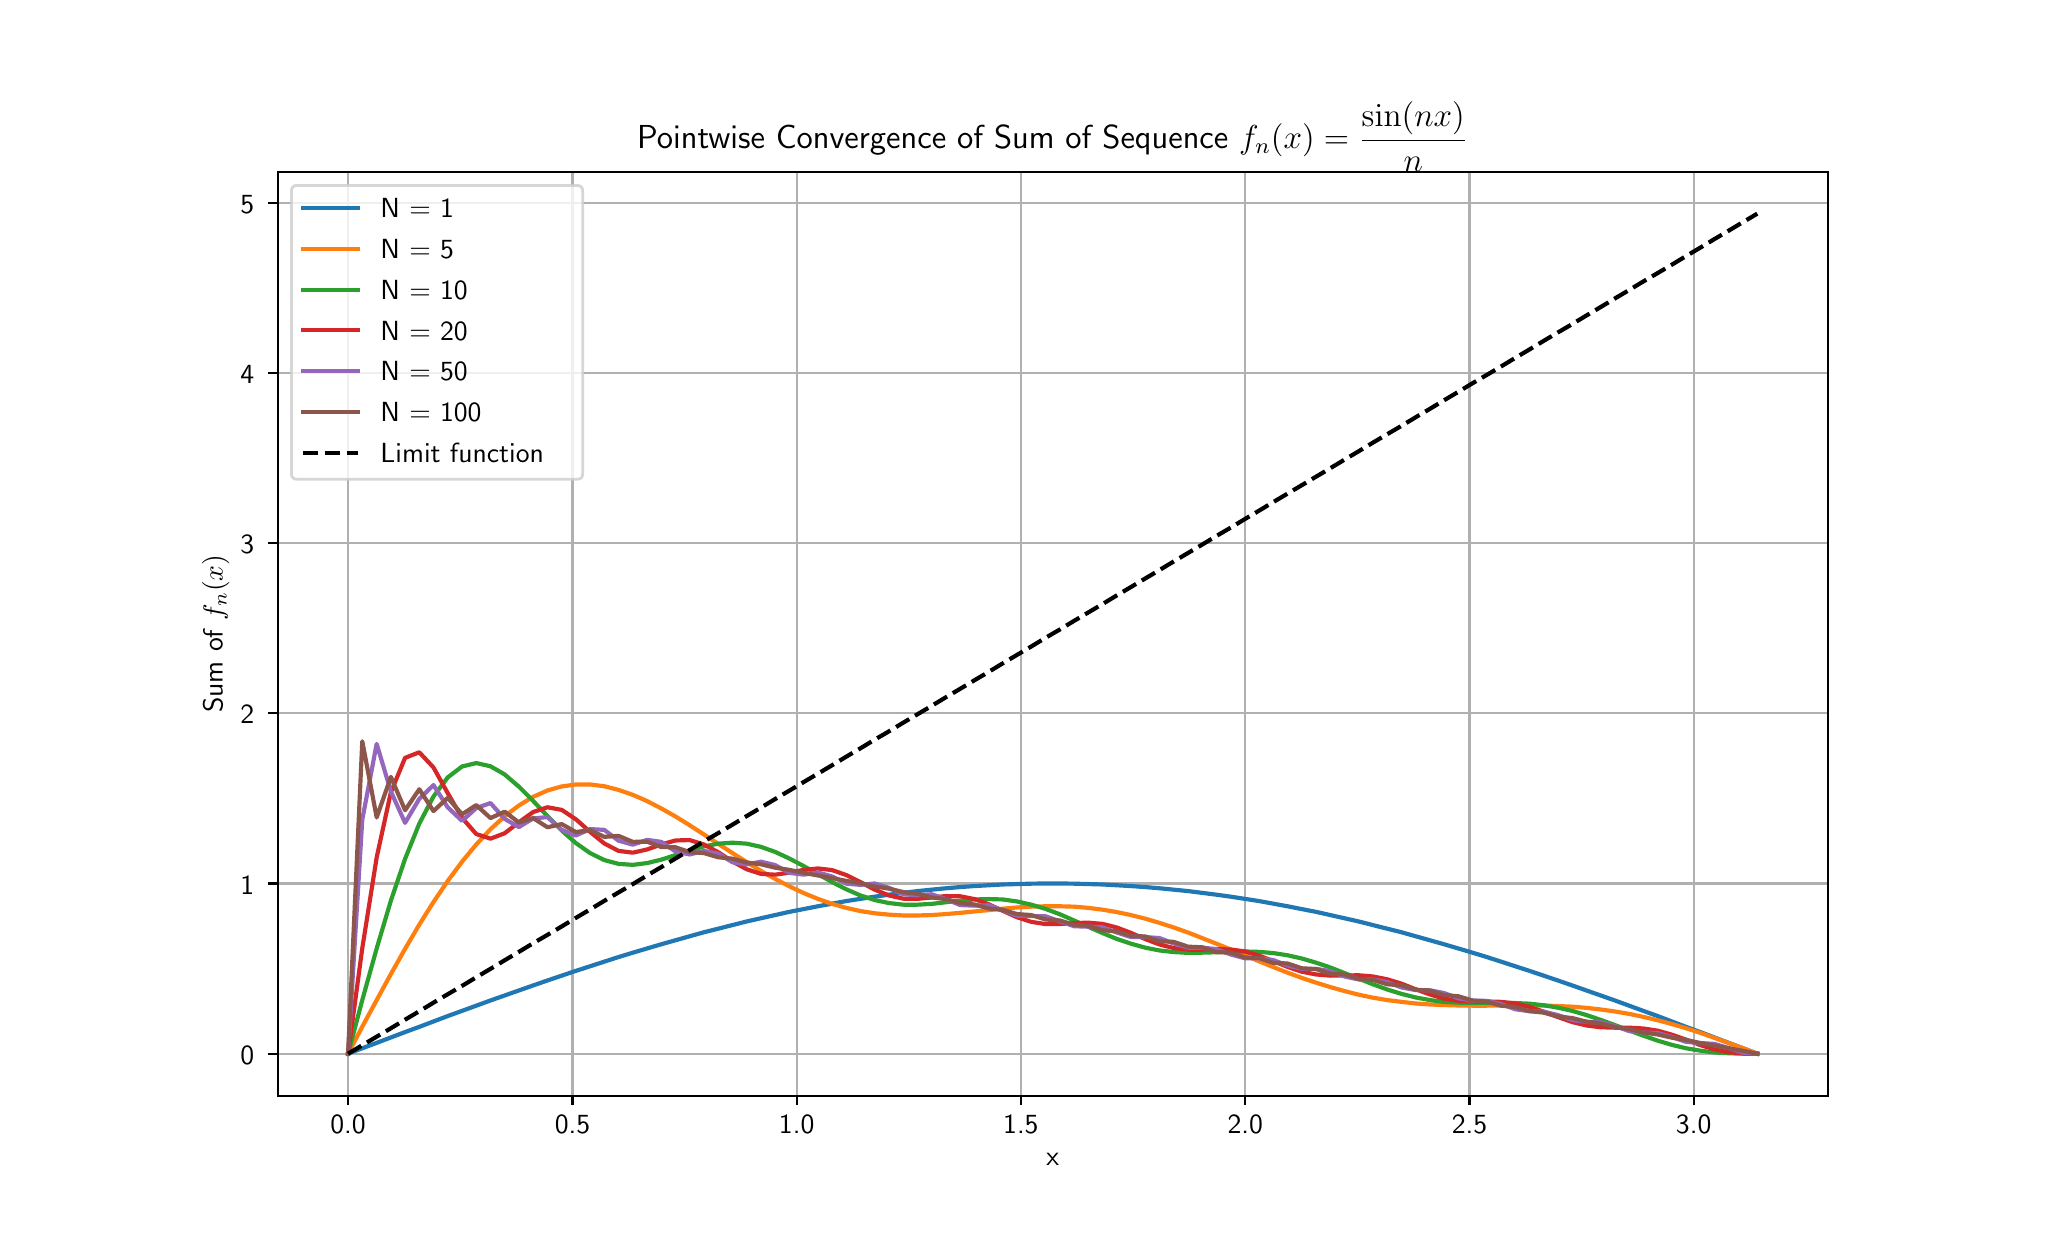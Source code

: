 \begingroup%
\makeatletter%
\begin{pgfpicture}%
\pgfpathrectangle{\pgfpointorigin}{\pgfqpoint{10.0in}{6.0in}}%
\pgfusepath{use as bounding box, clip}%
\begin{pgfscope}%
\pgfsetbuttcap%
\pgfsetmiterjoin%
\definecolor{currentfill}{rgb}{1.0,1.0,1.0}%
\pgfsetfillcolor{currentfill}%
\pgfsetlinewidth{0.0pt}%
\definecolor{currentstroke}{rgb}{1.0,1.0,1.0}%
\pgfsetstrokecolor{currentstroke}%
\pgfsetdash{}{0pt}%
\pgfpathmoveto{\pgfqpoint{0.0in}{0.0in}}%
\pgfpathlineto{\pgfqpoint{10.0in}{0.0in}}%
\pgfpathlineto{\pgfqpoint{10.0in}{6.0in}}%
\pgfpathlineto{\pgfqpoint{0.0in}{6.0in}}%
\pgfpathlineto{\pgfqpoint{0.0in}{0.0in}}%
\pgfpathclose%
\pgfusepath{fill}%
\end{pgfscope}%
\begin{pgfscope}%
\pgfsetbuttcap%
\pgfsetmiterjoin%
\definecolor{currentfill}{rgb}{1.0,1.0,1.0}%
\pgfsetfillcolor{currentfill}%
\pgfsetlinewidth{0.0pt}%
\definecolor{currentstroke}{rgb}{0.0,0.0,0.0}%
\pgfsetstrokecolor{currentstroke}%
\pgfsetstrokeopacity{0.0}%
\pgfsetdash{}{0pt}%
\pgfpathmoveto{\pgfqpoint{1.25in}{0.66in}}%
\pgfpathlineto{\pgfqpoint{9.0in}{0.66in}}%
\pgfpathlineto{\pgfqpoint{9.0in}{5.28in}}%
\pgfpathlineto{\pgfqpoint{1.25in}{5.28in}}%
\pgfpathlineto{\pgfqpoint{1.25in}{0.66in}}%
\pgfpathclose%
\pgfusepath{fill}%
\end{pgfscope}%
\begin{pgfscope}%
\pgfpathrectangle{\pgfqpoint{1.25in}{0.66in}}{\pgfqpoint{7.75in}{4.62in}}%
\pgfusepath{clip}%
\pgfsetrectcap%
\pgfsetroundjoin%
\pgfsetlinewidth{0.803pt}%
\definecolor{currentstroke}{rgb}{0.69,0.69,0.69}%
\pgfsetstrokecolor{currentstroke}%
\pgfsetdash{}{0pt}%
\pgfpathmoveto{\pgfqpoint{1.602in}{0.66in}}%
\pgfpathlineto{\pgfqpoint{1.602in}{5.28in}}%
\pgfusepath{stroke}%
\end{pgfscope}%
\begin{pgfscope}%
\pgfsetbuttcap%
\pgfsetroundjoin%
\definecolor{currentfill}{rgb}{0.0,0.0,0.0}%
\pgfsetfillcolor{currentfill}%
\pgfsetlinewidth{0.803pt}%
\definecolor{currentstroke}{rgb}{0.0,0.0,0.0}%
\pgfsetstrokecolor{currentstroke}%
\pgfsetdash{}{0pt}%
\pgfsys@defobject{currentmarker}{\pgfqpoint{0.0in}{-0.049in}}{\pgfqpoint{0.0in}{0.0in}}{%
\pgfpathmoveto{\pgfqpoint{0.0in}{0.0in}}%
\pgfpathlineto{\pgfqpoint{0.0in}{-0.049in}}%
\pgfusepath{stroke,fill}%
}%
\begin{pgfscope}%
\pgfsys@transformshift{1.602in}{0.66in}%
\pgfsys@useobject{currentmarker}{}%
\end{pgfscope}%
\end{pgfscope}%
\begin{pgfscope}%
\definecolor{textcolor}{rgb}{0.0,0.0,0.0}%
\pgfsetstrokecolor{textcolor}%
\pgfsetfillcolor{textcolor}%
\pgftext[x=1.602in,y=0.563in,,top]{\color{textcolor}\sffamily\fontsize{10.0}{12.0}\selectfont 0.0}%
\end{pgfscope}%
\begin{pgfscope}%
\pgfpathrectangle{\pgfqpoint{1.25in}{0.66in}}{\pgfqpoint{7.75in}{4.62in}}%
\pgfusepath{clip}%
\pgfsetrectcap%
\pgfsetroundjoin%
\pgfsetlinewidth{0.803pt}%
\definecolor{currentstroke}{rgb}{0.69,0.69,0.69}%
\pgfsetstrokecolor{currentstroke}%
\pgfsetdash{}{0pt}%
\pgfpathmoveto{\pgfqpoint{2.724in}{0.66in}}%
\pgfpathlineto{\pgfqpoint{2.724in}{5.28in}}%
\pgfusepath{stroke}%
\end{pgfscope}%
\begin{pgfscope}%
\pgfsetbuttcap%
\pgfsetroundjoin%
\definecolor{currentfill}{rgb}{0.0,0.0,0.0}%
\pgfsetfillcolor{currentfill}%
\pgfsetlinewidth{0.803pt}%
\definecolor{currentstroke}{rgb}{0.0,0.0,0.0}%
\pgfsetstrokecolor{currentstroke}%
\pgfsetdash{}{0pt}%
\pgfsys@defobject{currentmarker}{\pgfqpoint{0.0in}{-0.049in}}{\pgfqpoint{0.0in}{0.0in}}{%
\pgfpathmoveto{\pgfqpoint{0.0in}{0.0in}}%
\pgfpathlineto{\pgfqpoint{0.0in}{-0.049in}}%
\pgfusepath{stroke,fill}%
}%
\begin{pgfscope}%
\pgfsys@transformshift{2.724in}{0.66in}%
\pgfsys@useobject{currentmarker}{}%
\end{pgfscope}%
\end{pgfscope}%
\begin{pgfscope}%
\definecolor{textcolor}{rgb}{0.0,0.0,0.0}%
\pgfsetstrokecolor{textcolor}%
\pgfsetfillcolor{textcolor}%
\pgftext[x=2.724in,y=0.563in,,top]{\color{textcolor}\sffamily\fontsize{10.0}{12.0}\selectfont 0.5}%
\end{pgfscope}%
\begin{pgfscope}%
\pgfpathrectangle{\pgfqpoint{1.25in}{0.66in}}{\pgfqpoint{7.75in}{4.62in}}%
\pgfusepath{clip}%
\pgfsetrectcap%
\pgfsetroundjoin%
\pgfsetlinewidth{0.803pt}%
\definecolor{currentstroke}{rgb}{0.69,0.69,0.69}%
\pgfsetstrokecolor{currentstroke}%
\pgfsetdash{}{0pt}%
\pgfpathmoveto{\pgfqpoint{3.845in}{0.66in}}%
\pgfpathlineto{\pgfqpoint{3.845in}{5.28in}}%
\pgfusepath{stroke}%
\end{pgfscope}%
\begin{pgfscope}%
\pgfsetbuttcap%
\pgfsetroundjoin%
\definecolor{currentfill}{rgb}{0.0,0.0,0.0}%
\pgfsetfillcolor{currentfill}%
\pgfsetlinewidth{0.803pt}%
\definecolor{currentstroke}{rgb}{0.0,0.0,0.0}%
\pgfsetstrokecolor{currentstroke}%
\pgfsetdash{}{0pt}%
\pgfsys@defobject{currentmarker}{\pgfqpoint{0.0in}{-0.049in}}{\pgfqpoint{0.0in}{0.0in}}{%
\pgfpathmoveto{\pgfqpoint{0.0in}{0.0in}}%
\pgfpathlineto{\pgfqpoint{0.0in}{-0.049in}}%
\pgfusepath{stroke,fill}%
}%
\begin{pgfscope}%
\pgfsys@transformshift{3.845in}{0.66in}%
\pgfsys@useobject{currentmarker}{}%
\end{pgfscope}%
\end{pgfscope}%
\begin{pgfscope}%
\definecolor{textcolor}{rgb}{0.0,0.0,0.0}%
\pgfsetstrokecolor{textcolor}%
\pgfsetfillcolor{textcolor}%
\pgftext[x=3.845in,y=0.563in,,top]{\color{textcolor}\sffamily\fontsize{10.0}{12.0}\selectfont 1.0}%
\end{pgfscope}%
\begin{pgfscope}%
\pgfpathrectangle{\pgfqpoint{1.25in}{0.66in}}{\pgfqpoint{7.75in}{4.62in}}%
\pgfusepath{clip}%
\pgfsetrectcap%
\pgfsetroundjoin%
\pgfsetlinewidth{0.803pt}%
\definecolor{currentstroke}{rgb}{0.69,0.69,0.69}%
\pgfsetstrokecolor{currentstroke}%
\pgfsetdash{}{0pt}%
\pgfpathmoveto{\pgfqpoint{4.966in}{0.66in}}%
\pgfpathlineto{\pgfqpoint{4.966in}{5.28in}}%
\pgfusepath{stroke}%
\end{pgfscope}%
\begin{pgfscope}%
\pgfsetbuttcap%
\pgfsetroundjoin%
\definecolor{currentfill}{rgb}{0.0,0.0,0.0}%
\pgfsetfillcolor{currentfill}%
\pgfsetlinewidth{0.803pt}%
\definecolor{currentstroke}{rgb}{0.0,0.0,0.0}%
\pgfsetstrokecolor{currentstroke}%
\pgfsetdash{}{0pt}%
\pgfsys@defobject{currentmarker}{\pgfqpoint{0.0in}{-0.049in}}{\pgfqpoint{0.0in}{0.0in}}{%
\pgfpathmoveto{\pgfqpoint{0.0in}{0.0in}}%
\pgfpathlineto{\pgfqpoint{0.0in}{-0.049in}}%
\pgfusepath{stroke,fill}%
}%
\begin{pgfscope}%
\pgfsys@transformshift{4.966in}{0.66in}%
\pgfsys@useobject{currentmarker}{}%
\end{pgfscope}%
\end{pgfscope}%
\begin{pgfscope}%
\definecolor{textcolor}{rgb}{0.0,0.0,0.0}%
\pgfsetstrokecolor{textcolor}%
\pgfsetfillcolor{textcolor}%
\pgftext[x=4.966in,y=0.563in,,top]{\color{textcolor}\sffamily\fontsize{10.0}{12.0}\selectfont 1.5}%
\end{pgfscope}%
\begin{pgfscope}%
\pgfpathrectangle{\pgfqpoint{1.25in}{0.66in}}{\pgfqpoint{7.75in}{4.62in}}%
\pgfusepath{clip}%
\pgfsetrectcap%
\pgfsetroundjoin%
\pgfsetlinewidth{0.803pt}%
\definecolor{currentstroke}{rgb}{0.69,0.69,0.69}%
\pgfsetstrokecolor{currentstroke}%
\pgfsetdash{}{0pt}%
\pgfpathmoveto{\pgfqpoint{6.088in}{0.66in}}%
\pgfpathlineto{\pgfqpoint{6.088in}{5.28in}}%
\pgfusepath{stroke}%
\end{pgfscope}%
\begin{pgfscope}%
\pgfsetbuttcap%
\pgfsetroundjoin%
\definecolor{currentfill}{rgb}{0.0,0.0,0.0}%
\pgfsetfillcolor{currentfill}%
\pgfsetlinewidth{0.803pt}%
\definecolor{currentstroke}{rgb}{0.0,0.0,0.0}%
\pgfsetstrokecolor{currentstroke}%
\pgfsetdash{}{0pt}%
\pgfsys@defobject{currentmarker}{\pgfqpoint{0.0in}{-0.049in}}{\pgfqpoint{0.0in}{0.0in}}{%
\pgfpathmoveto{\pgfqpoint{0.0in}{0.0in}}%
\pgfpathlineto{\pgfqpoint{0.0in}{-0.049in}}%
\pgfusepath{stroke,fill}%
}%
\begin{pgfscope}%
\pgfsys@transformshift{6.088in}{0.66in}%
\pgfsys@useobject{currentmarker}{}%
\end{pgfscope}%
\end{pgfscope}%
\begin{pgfscope}%
\definecolor{textcolor}{rgb}{0.0,0.0,0.0}%
\pgfsetstrokecolor{textcolor}%
\pgfsetfillcolor{textcolor}%
\pgftext[x=6.088in,y=0.563in,,top]{\color{textcolor}\sffamily\fontsize{10.0}{12.0}\selectfont 2.0}%
\end{pgfscope}%
\begin{pgfscope}%
\pgfpathrectangle{\pgfqpoint{1.25in}{0.66in}}{\pgfqpoint{7.75in}{4.62in}}%
\pgfusepath{clip}%
\pgfsetrectcap%
\pgfsetroundjoin%
\pgfsetlinewidth{0.803pt}%
\definecolor{currentstroke}{rgb}{0.69,0.69,0.69}%
\pgfsetstrokecolor{currentstroke}%
\pgfsetdash{}{0pt}%
\pgfpathmoveto{\pgfqpoint{7.209in}{0.66in}}%
\pgfpathlineto{\pgfqpoint{7.209in}{5.28in}}%
\pgfusepath{stroke}%
\end{pgfscope}%
\begin{pgfscope}%
\pgfsetbuttcap%
\pgfsetroundjoin%
\definecolor{currentfill}{rgb}{0.0,0.0,0.0}%
\pgfsetfillcolor{currentfill}%
\pgfsetlinewidth{0.803pt}%
\definecolor{currentstroke}{rgb}{0.0,0.0,0.0}%
\pgfsetstrokecolor{currentstroke}%
\pgfsetdash{}{0pt}%
\pgfsys@defobject{currentmarker}{\pgfqpoint{0.0in}{-0.049in}}{\pgfqpoint{0.0in}{0.0in}}{%
\pgfpathmoveto{\pgfqpoint{0.0in}{0.0in}}%
\pgfpathlineto{\pgfqpoint{0.0in}{-0.049in}}%
\pgfusepath{stroke,fill}%
}%
\begin{pgfscope}%
\pgfsys@transformshift{7.209in}{0.66in}%
\pgfsys@useobject{currentmarker}{}%
\end{pgfscope}%
\end{pgfscope}%
\begin{pgfscope}%
\definecolor{textcolor}{rgb}{0.0,0.0,0.0}%
\pgfsetstrokecolor{textcolor}%
\pgfsetfillcolor{textcolor}%
\pgftext[x=7.209in,y=0.563in,,top]{\color{textcolor}\sffamily\fontsize{10.0}{12.0}\selectfont 2.5}%
\end{pgfscope}%
\begin{pgfscope}%
\pgfpathrectangle{\pgfqpoint{1.25in}{0.66in}}{\pgfqpoint{7.75in}{4.62in}}%
\pgfusepath{clip}%
\pgfsetrectcap%
\pgfsetroundjoin%
\pgfsetlinewidth{0.803pt}%
\definecolor{currentstroke}{rgb}{0.69,0.69,0.69}%
\pgfsetstrokecolor{currentstroke}%
\pgfsetdash{}{0pt}%
\pgfpathmoveto{\pgfqpoint{8.33in}{0.66in}}%
\pgfpathlineto{\pgfqpoint{8.33in}{5.28in}}%
\pgfusepath{stroke}%
\end{pgfscope}%
\begin{pgfscope}%
\pgfsetbuttcap%
\pgfsetroundjoin%
\definecolor{currentfill}{rgb}{0.0,0.0,0.0}%
\pgfsetfillcolor{currentfill}%
\pgfsetlinewidth{0.803pt}%
\definecolor{currentstroke}{rgb}{0.0,0.0,0.0}%
\pgfsetstrokecolor{currentstroke}%
\pgfsetdash{}{0pt}%
\pgfsys@defobject{currentmarker}{\pgfqpoint{0.0in}{-0.049in}}{\pgfqpoint{0.0in}{0.0in}}{%
\pgfpathmoveto{\pgfqpoint{0.0in}{0.0in}}%
\pgfpathlineto{\pgfqpoint{0.0in}{-0.049in}}%
\pgfusepath{stroke,fill}%
}%
\begin{pgfscope}%
\pgfsys@transformshift{8.33in}{0.66in}%
\pgfsys@useobject{currentmarker}{}%
\end{pgfscope}%
\end{pgfscope}%
\begin{pgfscope}%
\definecolor{textcolor}{rgb}{0.0,0.0,0.0}%
\pgfsetstrokecolor{textcolor}%
\pgfsetfillcolor{textcolor}%
\pgftext[x=8.33in,y=0.563in,,top]{\color{textcolor}\sffamily\fontsize{10.0}{12.0}\selectfont 3.0}%
\end{pgfscope}%
\begin{pgfscope}%
\definecolor{textcolor}{rgb}{0.0,0.0,0.0}%
\pgfsetstrokecolor{textcolor}%
\pgfsetfillcolor{textcolor}%
\pgftext[x=5.125in,y=0.373in,,top]{\color{textcolor}\sffamily\fontsize{10.0}{12.0}\selectfont x}%
\end{pgfscope}%
\begin{pgfscope}%
\pgfpathrectangle{\pgfqpoint{1.25in}{0.66in}}{\pgfqpoint{7.75in}{4.62in}}%
\pgfusepath{clip}%
\pgfsetrectcap%
\pgfsetroundjoin%
\pgfsetlinewidth{0.803pt}%
\definecolor{currentstroke}{rgb}{0.69,0.69,0.69}%
\pgfsetstrokecolor{currentstroke}%
\pgfsetdash{}{0pt}%
\pgfpathmoveto{\pgfqpoint{1.25in}{0.87in}}%
\pgfpathlineto{\pgfqpoint{9.0in}{0.87in}}%
\pgfusepath{stroke}%
\end{pgfscope}%
\begin{pgfscope}%
\pgfsetbuttcap%
\pgfsetroundjoin%
\definecolor{currentfill}{rgb}{0.0,0.0,0.0}%
\pgfsetfillcolor{currentfill}%
\pgfsetlinewidth{0.803pt}%
\definecolor{currentstroke}{rgb}{0.0,0.0,0.0}%
\pgfsetstrokecolor{currentstroke}%
\pgfsetdash{}{0pt}%
\pgfsys@defobject{currentmarker}{\pgfqpoint{-0.049in}{0.0in}}{\pgfqpoint{-0.0in}{0.0in}}{%
\pgfpathmoveto{\pgfqpoint{-0.0in}{0.0in}}%
\pgfpathlineto{\pgfqpoint{-0.049in}{0.0in}}%
\pgfusepath{stroke,fill}%
}%
\begin{pgfscope}%
\pgfsys@transformshift{1.25in}{0.87in}%
\pgfsys@useobject{currentmarker}{}%
\end{pgfscope}%
\end{pgfscope}%
\begin{pgfscope}%
\definecolor{textcolor}{rgb}{0.0,0.0,0.0}%
\pgfsetstrokecolor{textcolor}%
\pgfsetfillcolor{textcolor}%
\pgftext[x=1.064in, y=0.817in, left, base]{\color{textcolor}\sffamily\fontsize{10.0}{12.0}\selectfont 0}%
\end{pgfscope}%
\begin{pgfscope}%
\pgfpathrectangle{\pgfqpoint{1.25in}{0.66in}}{\pgfqpoint{7.75in}{4.62in}}%
\pgfusepath{clip}%
\pgfsetrectcap%
\pgfsetroundjoin%
\pgfsetlinewidth{0.803pt}%
\definecolor{currentstroke}{rgb}{0.69,0.69,0.69}%
\pgfsetstrokecolor{currentstroke}%
\pgfsetdash{}{0pt}%
\pgfpathmoveto{\pgfqpoint{1.25in}{1.721in}}%
\pgfpathlineto{\pgfqpoint{9.0in}{1.721in}}%
\pgfusepath{stroke}%
\end{pgfscope}%
\begin{pgfscope}%
\pgfsetbuttcap%
\pgfsetroundjoin%
\definecolor{currentfill}{rgb}{0.0,0.0,0.0}%
\pgfsetfillcolor{currentfill}%
\pgfsetlinewidth{0.803pt}%
\definecolor{currentstroke}{rgb}{0.0,0.0,0.0}%
\pgfsetstrokecolor{currentstroke}%
\pgfsetdash{}{0pt}%
\pgfsys@defobject{currentmarker}{\pgfqpoint{-0.049in}{0.0in}}{\pgfqpoint{-0.0in}{0.0in}}{%
\pgfpathmoveto{\pgfqpoint{-0.0in}{0.0in}}%
\pgfpathlineto{\pgfqpoint{-0.049in}{0.0in}}%
\pgfusepath{stroke,fill}%
}%
\begin{pgfscope}%
\pgfsys@transformshift{1.25in}{1.721in}%
\pgfsys@useobject{currentmarker}{}%
\end{pgfscope}%
\end{pgfscope}%
\begin{pgfscope}%
\definecolor{textcolor}{rgb}{0.0,0.0,0.0}%
\pgfsetstrokecolor{textcolor}%
\pgfsetfillcolor{textcolor}%
\pgftext[x=1.064in, y=1.668in, left, base]{\color{textcolor}\sffamily\fontsize{10.0}{12.0}\selectfont 1}%
\end{pgfscope}%
\begin{pgfscope}%
\pgfpathrectangle{\pgfqpoint{1.25in}{0.66in}}{\pgfqpoint{7.75in}{4.62in}}%
\pgfusepath{clip}%
\pgfsetrectcap%
\pgfsetroundjoin%
\pgfsetlinewidth{0.803pt}%
\definecolor{currentstroke}{rgb}{0.69,0.69,0.69}%
\pgfsetstrokecolor{currentstroke}%
\pgfsetdash{}{0pt}%
\pgfpathmoveto{\pgfqpoint{1.25in}{2.572in}}%
\pgfpathlineto{\pgfqpoint{9.0in}{2.572in}}%
\pgfusepath{stroke}%
\end{pgfscope}%
\begin{pgfscope}%
\pgfsetbuttcap%
\pgfsetroundjoin%
\definecolor{currentfill}{rgb}{0.0,0.0,0.0}%
\pgfsetfillcolor{currentfill}%
\pgfsetlinewidth{0.803pt}%
\definecolor{currentstroke}{rgb}{0.0,0.0,0.0}%
\pgfsetstrokecolor{currentstroke}%
\pgfsetdash{}{0pt}%
\pgfsys@defobject{currentmarker}{\pgfqpoint{-0.049in}{0.0in}}{\pgfqpoint{-0.0in}{0.0in}}{%
\pgfpathmoveto{\pgfqpoint{-0.0in}{0.0in}}%
\pgfpathlineto{\pgfqpoint{-0.049in}{0.0in}}%
\pgfusepath{stroke,fill}%
}%
\begin{pgfscope}%
\pgfsys@transformshift{1.25in}{2.572in}%
\pgfsys@useobject{currentmarker}{}%
\end{pgfscope}%
\end{pgfscope}%
\begin{pgfscope}%
\definecolor{textcolor}{rgb}{0.0,0.0,0.0}%
\pgfsetstrokecolor{textcolor}%
\pgfsetfillcolor{textcolor}%
\pgftext[x=1.064in, y=2.519in, left, base]{\color{textcolor}\sffamily\fontsize{10.0}{12.0}\selectfont 2}%
\end{pgfscope}%
\begin{pgfscope}%
\pgfpathrectangle{\pgfqpoint{1.25in}{0.66in}}{\pgfqpoint{7.75in}{4.62in}}%
\pgfusepath{clip}%
\pgfsetrectcap%
\pgfsetroundjoin%
\pgfsetlinewidth{0.803pt}%
\definecolor{currentstroke}{rgb}{0.69,0.69,0.69}%
\pgfsetstrokecolor{currentstroke}%
\pgfsetdash{}{0pt}%
\pgfpathmoveto{\pgfqpoint{1.25in}{3.423in}}%
\pgfpathlineto{\pgfqpoint{9.0in}{3.423in}}%
\pgfusepath{stroke}%
\end{pgfscope}%
\begin{pgfscope}%
\pgfsetbuttcap%
\pgfsetroundjoin%
\definecolor{currentfill}{rgb}{0.0,0.0,0.0}%
\pgfsetfillcolor{currentfill}%
\pgfsetlinewidth{0.803pt}%
\definecolor{currentstroke}{rgb}{0.0,0.0,0.0}%
\pgfsetstrokecolor{currentstroke}%
\pgfsetdash{}{0pt}%
\pgfsys@defobject{currentmarker}{\pgfqpoint{-0.049in}{0.0in}}{\pgfqpoint{-0.0in}{0.0in}}{%
\pgfpathmoveto{\pgfqpoint{-0.0in}{0.0in}}%
\pgfpathlineto{\pgfqpoint{-0.049in}{0.0in}}%
\pgfusepath{stroke,fill}%
}%
\begin{pgfscope}%
\pgfsys@transformshift{1.25in}{3.423in}%
\pgfsys@useobject{currentmarker}{}%
\end{pgfscope}%
\end{pgfscope}%
\begin{pgfscope}%
\definecolor{textcolor}{rgb}{0.0,0.0,0.0}%
\pgfsetstrokecolor{textcolor}%
\pgfsetfillcolor{textcolor}%
\pgftext[x=1.064in, y=3.371in, left, base]{\color{textcolor}\sffamily\fontsize{10.0}{12.0}\selectfont 3}%
\end{pgfscope}%
\begin{pgfscope}%
\pgfpathrectangle{\pgfqpoint{1.25in}{0.66in}}{\pgfqpoint{7.75in}{4.62in}}%
\pgfusepath{clip}%
\pgfsetrectcap%
\pgfsetroundjoin%
\pgfsetlinewidth{0.803pt}%
\definecolor{currentstroke}{rgb}{0.69,0.69,0.69}%
\pgfsetstrokecolor{currentstroke}%
\pgfsetdash{}{0pt}%
\pgfpathmoveto{\pgfqpoint{1.25in}{4.274in}}%
\pgfpathlineto{\pgfqpoint{9.0in}{4.274in}}%
\pgfusepath{stroke}%
\end{pgfscope}%
\begin{pgfscope}%
\pgfsetbuttcap%
\pgfsetroundjoin%
\definecolor{currentfill}{rgb}{0.0,0.0,0.0}%
\pgfsetfillcolor{currentfill}%
\pgfsetlinewidth{0.803pt}%
\definecolor{currentstroke}{rgb}{0.0,0.0,0.0}%
\pgfsetstrokecolor{currentstroke}%
\pgfsetdash{}{0pt}%
\pgfsys@defobject{currentmarker}{\pgfqpoint{-0.049in}{0.0in}}{\pgfqpoint{-0.0in}{0.0in}}{%
\pgfpathmoveto{\pgfqpoint{-0.0in}{0.0in}}%
\pgfpathlineto{\pgfqpoint{-0.049in}{0.0in}}%
\pgfusepath{stroke,fill}%
}%
\begin{pgfscope}%
\pgfsys@transformshift{1.25in}{4.274in}%
\pgfsys@useobject{currentmarker}{}%
\end{pgfscope}%
\end{pgfscope}%
\begin{pgfscope}%
\definecolor{textcolor}{rgb}{0.0,0.0,0.0}%
\pgfsetstrokecolor{textcolor}%
\pgfsetfillcolor{textcolor}%
\pgftext[x=1.064in, y=4.222in, left, base]{\color{textcolor}\sffamily\fontsize{10.0}{12.0}\selectfont 4}%
\end{pgfscope}%
\begin{pgfscope}%
\pgfpathrectangle{\pgfqpoint{1.25in}{0.66in}}{\pgfqpoint{7.75in}{4.62in}}%
\pgfusepath{clip}%
\pgfsetrectcap%
\pgfsetroundjoin%
\pgfsetlinewidth{0.803pt}%
\definecolor{currentstroke}{rgb}{0.69,0.69,0.69}%
\pgfsetstrokecolor{currentstroke}%
\pgfsetdash{}{0pt}%
\pgfpathmoveto{\pgfqpoint{1.25in}{5.125in}}%
\pgfpathlineto{\pgfqpoint{9.0in}{5.125in}}%
\pgfusepath{stroke}%
\end{pgfscope}%
\begin{pgfscope}%
\pgfsetbuttcap%
\pgfsetroundjoin%
\definecolor{currentfill}{rgb}{0.0,0.0,0.0}%
\pgfsetfillcolor{currentfill}%
\pgfsetlinewidth{0.803pt}%
\definecolor{currentstroke}{rgb}{0.0,0.0,0.0}%
\pgfsetstrokecolor{currentstroke}%
\pgfsetdash{}{0pt}%
\pgfsys@defobject{currentmarker}{\pgfqpoint{-0.049in}{0.0in}}{\pgfqpoint{-0.0in}{0.0in}}{%
\pgfpathmoveto{\pgfqpoint{-0.0in}{0.0in}}%
\pgfpathlineto{\pgfqpoint{-0.049in}{0.0in}}%
\pgfusepath{stroke,fill}%
}%
\begin{pgfscope}%
\pgfsys@transformshift{1.25in}{5.125in}%
\pgfsys@useobject{currentmarker}{}%
\end{pgfscope}%
\end{pgfscope}%
\begin{pgfscope}%
\definecolor{textcolor}{rgb}{0.0,0.0,0.0}%
\pgfsetstrokecolor{textcolor}%
\pgfsetfillcolor{textcolor}%
\pgftext[x=1.064in, y=5.073in, left, base]{\color{textcolor}\sffamily\fontsize{10.0}{12.0}\selectfont 5}%
\end{pgfscope}%
\begin{pgfscope}%
\definecolor{textcolor}{rgb}{0.0,0.0,0.0}%
\pgfsetstrokecolor{textcolor}%
\pgfsetfillcolor{textcolor}%
\pgftext[x=1.009in,y=2.97in,,bottom,rotate=90.0]{\color{textcolor}\sffamily\fontsize{10.0}{12.0}\selectfont Sum of \(\displaystyle f_n(x)\)}%
\end{pgfscope}%
\begin{pgfscope}%
\pgfpathrectangle{\pgfqpoint{1.25in}{0.66in}}{\pgfqpoint{7.75in}{4.62in}}%
\pgfusepath{clip}%
\pgfsetrectcap%
\pgfsetroundjoin%
\pgfsetlinewidth{1.506pt}%
\definecolor{currentstroke}{rgb}{0.122,0.467,0.706}%
\pgfsetstrokecolor{currentstroke}%
\pgfsetdash{}{0pt}%
\pgfpathmoveto{\pgfqpoint{1.602in}{0.87in}}%
\pgfpathlineto{\pgfqpoint{1.673in}{0.897in}}%
\pgfpathlineto{\pgfqpoint{1.745in}{0.924in}}%
\pgfpathlineto{\pgfqpoint{1.816in}{0.951in}}%
\pgfpathlineto{\pgfqpoint{1.887in}{0.978in}}%
\pgfpathlineto{\pgfqpoint{1.958in}{1.004in}}%
\pgfpathlineto{\pgfqpoint{2.029in}{1.031in}}%
\pgfpathlineto{\pgfqpoint{2.1in}{1.058in}}%
\pgfpathlineto{\pgfqpoint{2.172in}{1.084in}}%
\pgfpathlineto{\pgfqpoint{2.243in}{1.11in}}%
\pgfpathlineto{\pgfqpoint{2.314in}{1.136in}}%
\pgfpathlineto{\pgfqpoint{2.385in}{1.161in}}%
\pgfpathlineto{\pgfqpoint{2.456in}{1.186in}}%
\pgfpathlineto{\pgfqpoint{2.527in}{1.211in}}%
\pgfpathlineto{\pgfqpoint{2.599in}{1.236in}}%
\pgfpathlineto{\pgfqpoint{2.67in}{1.26in}}%
\pgfpathlineto{\pgfqpoint{2.741in}{1.284in}}%
\pgfpathlineto{\pgfqpoint{2.812in}{1.307in}}%
\pgfpathlineto{\pgfqpoint{2.883in}{1.33in}}%
\pgfpathlineto{\pgfqpoint{2.954in}{1.353in}}%
\pgfpathlineto{\pgfqpoint{3.026in}{1.375in}}%
\pgfpathlineto{\pgfqpoint{3.097in}{1.396in}}%
\pgfpathlineto{\pgfqpoint{3.168in}{1.417in}}%
\pgfpathlineto{\pgfqpoint{3.239in}{1.437in}}%
\pgfpathlineto{\pgfqpoint{3.31in}{1.457in}}%
\pgfpathlineto{\pgfqpoint{3.381in}{1.477in}}%
\pgfpathlineto{\pgfqpoint{3.453in}{1.495in}}%
\pgfpathlineto{\pgfqpoint{3.524in}{1.513in}}%
\pgfpathlineto{\pgfqpoint{3.595in}{1.531in}}%
\pgfpathlineto{\pgfqpoint{3.666in}{1.547in}}%
\pgfpathlineto{\pgfqpoint{3.737in}{1.563in}}%
\pgfpathlineto{\pgfqpoint{3.808in}{1.579in}}%
\pgfpathlineto{\pgfqpoint{3.88in}{1.593in}}%
\pgfpathlineto{\pgfqpoint{3.951in}{1.607in}}%
\pgfpathlineto{\pgfqpoint{4.022in}{1.62in}}%
\pgfpathlineto{\pgfqpoint{4.093in}{1.633in}}%
\pgfpathlineto{\pgfqpoint{4.164in}{1.644in}}%
\pgfpathlineto{\pgfqpoint{4.235in}{1.655in}}%
\pgfpathlineto{\pgfqpoint{4.307in}{1.665in}}%
\pgfpathlineto{\pgfqpoint{4.378in}{1.674in}}%
\pgfpathlineto{\pgfqpoint{4.449in}{1.683in}}%
\pgfpathlineto{\pgfqpoint{4.52in}{1.69in}}%
\pgfpathlineto{\pgfqpoint{4.591in}{1.697in}}%
\pgfpathlineto{\pgfqpoint{4.662in}{1.703in}}%
\pgfpathlineto{\pgfqpoint{4.734in}{1.708in}}%
\pgfpathlineto{\pgfqpoint{4.805in}{1.712in}}%
\pgfpathlineto{\pgfqpoint{4.876in}{1.716in}}%
\pgfpathlineto{\pgfqpoint{4.947in}{1.718in}}%
\pgfpathlineto{\pgfqpoint{5.018in}{1.72in}}%
\pgfpathlineto{\pgfqpoint{5.089in}{1.721in}}%
\pgfpathlineto{\pgfqpoint{5.161in}{1.721in}}%
\pgfpathlineto{\pgfqpoint{5.232in}{1.72in}}%
\pgfpathlineto{\pgfqpoint{5.303in}{1.718in}}%
\pgfpathlineto{\pgfqpoint{5.374in}{1.716in}}%
\pgfpathlineto{\pgfqpoint{5.445in}{1.712in}}%
\pgfpathlineto{\pgfqpoint{5.516in}{1.708in}}%
\pgfpathlineto{\pgfqpoint{5.588in}{1.703in}}%
\pgfpathlineto{\pgfqpoint{5.659in}{1.697in}}%
\pgfpathlineto{\pgfqpoint{5.73in}{1.69in}}%
\pgfpathlineto{\pgfqpoint{5.801in}{1.683in}}%
\pgfpathlineto{\pgfqpoint{5.872in}{1.674in}}%
\pgfpathlineto{\pgfqpoint{5.943in}{1.665in}}%
\pgfpathlineto{\pgfqpoint{6.015in}{1.655in}}%
\pgfpathlineto{\pgfqpoint{6.086in}{1.644in}}%
\pgfpathlineto{\pgfqpoint{6.157in}{1.633in}}%
\pgfpathlineto{\pgfqpoint{6.228in}{1.62in}}%
\pgfpathlineto{\pgfqpoint{6.299in}{1.607in}}%
\pgfpathlineto{\pgfqpoint{6.37in}{1.593in}}%
\pgfpathlineto{\pgfqpoint{6.442in}{1.579in}}%
\pgfpathlineto{\pgfqpoint{6.513in}{1.563in}}%
\pgfpathlineto{\pgfqpoint{6.584in}{1.547in}}%
\pgfpathlineto{\pgfqpoint{6.655in}{1.531in}}%
\pgfpathlineto{\pgfqpoint{6.726in}{1.513in}}%
\pgfpathlineto{\pgfqpoint{6.797in}{1.495in}}%
\pgfpathlineto{\pgfqpoint{6.869in}{1.477in}}%
\pgfpathlineto{\pgfqpoint{6.94in}{1.457in}}%
\pgfpathlineto{\pgfqpoint{7.011in}{1.437in}}%
\pgfpathlineto{\pgfqpoint{7.082in}{1.417in}}%
\pgfpathlineto{\pgfqpoint{7.153in}{1.396in}}%
\pgfpathlineto{\pgfqpoint{7.224in}{1.375in}}%
\pgfpathlineto{\pgfqpoint{7.296in}{1.353in}}%
\pgfpathlineto{\pgfqpoint{7.367in}{1.33in}}%
\pgfpathlineto{\pgfqpoint{7.438in}{1.307in}}%
\pgfpathlineto{\pgfqpoint{7.509in}{1.284in}}%
\pgfpathlineto{\pgfqpoint{7.58in}{1.26in}}%
\pgfpathlineto{\pgfqpoint{7.651in}{1.236in}}%
\pgfpathlineto{\pgfqpoint{7.723in}{1.211in}}%
\pgfpathlineto{\pgfqpoint{7.794in}{1.186in}}%
\pgfpathlineto{\pgfqpoint{7.865in}{1.161in}}%
\pgfpathlineto{\pgfqpoint{7.936in}{1.136in}}%
\pgfpathlineto{\pgfqpoint{8.007in}{1.11in}}%
\pgfpathlineto{\pgfqpoint{8.078in}{1.084in}}%
\pgfpathlineto{\pgfqpoint{8.15in}{1.058in}}%
\pgfpathlineto{\pgfqpoint{8.221in}{1.031in}}%
\pgfpathlineto{\pgfqpoint{8.292in}{1.004in}}%
\pgfpathlineto{\pgfqpoint{8.363in}{0.978in}}%
\pgfpathlineto{\pgfqpoint{8.434in}{0.951in}}%
\pgfpathlineto{\pgfqpoint{8.505in}{0.924in}}%
\pgfpathlineto{\pgfqpoint{8.577in}{0.897in}}%
\pgfpathlineto{\pgfqpoint{8.648in}{0.87in}}%
\pgfusepath{stroke}%
\end{pgfscope}%
\begin{pgfscope}%
\pgfpathrectangle{\pgfqpoint{1.25in}{0.66in}}{\pgfqpoint{7.75in}{4.62in}}%
\pgfusepath{clip}%
\pgfsetrectcap%
\pgfsetroundjoin%
\pgfsetlinewidth{1.506pt}%
\definecolor{currentstroke}{rgb}{1.0,0.498,0.055}%
\pgfsetstrokecolor{currentstroke}%
\pgfsetdash{}{0pt}%
\pgfpathmoveto{\pgfqpoint{1.602in}{0.87in}}%
\pgfpathlineto{\pgfqpoint{1.673in}{1.005in}}%
\pgfpathlineto{\pgfqpoint{1.745in}{1.138in}}%
\pgfpathlineto{\pgfqpoint{1.816in}{1.268in}}%
\pgfpathlineto{\pgfqpoint{1.887in}{1.394in}}%
\pgfpathlineto{\pgfqpoint{1.958in}{1.515in}}%
\pgfpathlineto{\pgfqpoint{2.029in}{1.628in}}%
\pgfpathlineto{\pgfqpoint{2.1in}{1.733in}}%
\pgfpathlineto{\pgfqpoint{2.172in}{1.83in}}%
\pgfpathlineto{\pgfqpoint{2.243in}{1.916in}}%
\pgfpathlineto{\pgfqpoint{2.314in}{1.992in}}%
\pgfpathlineto{\pgfqpoint{2.385in}{2.057in}}%
\pgfpathlineto{\pgfqpoint{2.456in}{2.111in}}%
\pgfpathlineto{\pgfqpoint{2.527in}{2.154in}}%
\pgfpathlineto{\pgfqpoint{2.599in}{2.186in}}%
\pgfpathlineto{\pgfqpoint{2.67in}{2.206in}}%
\pgfpathlineto{\pgfqpoint{2.741in}{2.216in}}%
\pgfpathlineto{\pgfqpoint{2.812in}{2.216in}}%
\pgfpathlineto{\pgfqpoint{2.883in}{2.207in}}%
\pgfpathlineto{\pgfqpoint{2.954in}{2.189in}}%
\pgfpathlineto{\pgfqpoint{3.026in}{2.164in}}%
\pgfpathlineto{\pgfqpoint{3.097in}{2.133in}}%
\pgfpathlineto{\pgfqpoint{3.168in}{2.096in}}%
\pgfpathlineto{\pgfqpoint{3.239in}{2.056in}}%
\pgfpathlineto{\pgfqpoint{3.31in}{2.012in}}%
\pgfpathlineto{\pgfqpoint{3.381in}{1.966in}}%
\pgfpathlineto{\pgfqpoint{3.453in}{1.919in}}%
\pgfpathlineto{\pgfqpoint{3.524in}{1.873in}}%
\pgfpathlineto{\pgfqpoint{3.595in}{1.828in}}%
\pgfpathlineto{\pgfqpoint{3.666in}{1.784in}}%
\pgfpathlineto{\pgfqpoint{3.737in}{1.744in}}%
\pgfpathlineto{\pgfqpoint{3.808in}{1.707in}}%
\pgfpathlineto{\pgfqpoint{3.88in}{1.673in}}%
\pgfpathlineto{\pgfqpoint{3.951in}{1.644in}}%
\pgfpathlineto{\pgfqpoint{4.022in}{1.619in}}%
\pgfpathlineto{\pgfqpoint{4.093in}{1.599in}}%
\pgfpathlineto{\pgfqpoint{4.164in}{1.583in}}%
\pgfpathlineto{\pgfqpoint{4.235in}{1.572in}}%
\pgfpathlineto{\pgfqpoint{4.307in}{1.565in}}%
\pgfpathlineto{\pgfqpoint{4.378in}{1.561in}}%
\pgfpathlineto{\pgfqpoint{4.449in}{1.561in}}%
\pgfpathlineto{\pgfqpoint{4.52in}{1.563in}}%
\pgfpathlineto{\pgfqpoint{4.591in}{1.568in}}%
\pgfpathlineto{\pgfqpoint{4.662in}{1.574in}}%
\pgfpathlineto{\pgfqpoint{4.734in}{1.581in}}%
\pgfpathlineto{\pgfqpoint{4.805in}{1.588in}}%
\pgfpathlineto{\pgfqpoint{4.876in}{1.595in}}%
\pgfpathlineto{\pgfqpoint{4.947in}{1.601in}}%
\pgfpathlineto{\pgfqpoint{5.018in}{1.605in}}%
\pgfpathlineto{\pgfqpoint{5.089in}{1.607in}}%
\pgfpathlineto{\pgfqpoint{5.161in}{1.607in}}%
\pgfpathlineto{\pgfqpoint{5.232in}{1.605in}}%
\pgfpathlineto{\pgfqpoint{5.303in}{1.599in}}%
\pgfpathlineto{\pgfqpoint{5.374in}{1.59in}}%
\pgfpathlineto{\pgfqpoint{5.445in}{1.578in}}%
\pgfpathlineto{\pgfqpoint{5.516in}{1.563in}}%
\pgfpathlineto{\pgfqpoint{5.588in}{1.545in}}%
\pgfpathlineto{\pgfqpoint{5.659in}{1.524in}}%
\pgfpathlineto{\pgfqpoint{5.73in}{1.501in}}%
\pgfpathlineto{\pgfqpoint{5.801in}{1.476in}}%
\pgfpathlineto{\pgfqpoint{5.872in}{1.448in}}%
\pgfpathlineto{\pgfqpoint{5.943in}{1.42in}}%
\pgfpathlineto{\pgfqpoint{6.015in}{1.391in}}%
\pgfpathlineto{\pgfqpoint{6.086in}{1.361in}}%
\pgfpathlineto{\pgfqpoint{6.157in}{1.332in}}%
\pgfpathlineto{\pgfqpoint{6.228in}{1.303in}}%
\pgfpathlineto{\pgfqpoint{6.299in}{1.275in}}%
\pgfpathlineto{\pgfqpoint{6.37in}{1.249in}}%
\pgfpathlineto{\pgfqpoint{6.442in}{1.225in}}%
\pgfpathlineto{\pgfqpoint{6.513in}{1.203in}}%
\pgfpathlineto{\pgfqpoint{6.584in}{1.183in}}%
\pgfpathlineto{\pgfqpoint{6.655in}{1.165in}}%
\pgfpathlineto{\pgfqpoint{6.726in}{1.15in}}%
\pgfpathlineto{\pgfqpoint{6.797in}{1.138in}}%
\pgfpathlineto{\pgfqpoint{6.869in}{1.129in}}%
\pgfpathlineto{\pgfqpoint{6.94in}{1.121in}}%
\pgfpathlineto{\pgfqpoint{7.011in}{1.116in}}%
\pgfpathlineto{\pgfqpoint{7.082in}{1.113in}}%
\pgfpathlineto{\pgfqpoint{7.153in}{1.111in}}%
\pgfpathlineto{\pgfqpoint{7.224in}{1.11in}}%
\pgfpathlineto{\pgfqpoint{7.296in}{1.11in}}%
\pgfpathlineto{\pgfqpoint{7.367in}{1.111in}}%
\pgfpathlineto{\pgfqpoint{7.438in}{1.111in}}%
\pgfpathlineto{\pgfqpoint{7.509in}{1.111in}}%
\pgfpathlineto{\pgfqpoint{7.58in}{1.111in}}%
\pgfpathlineto{\pgfqpoint{7.651in}{1.108in}}%
\pgfpathlineto{\pgfqpoint{7.723in}{1.105in}}%
\pgfpathlineto{\pgfqpoint{7.794in}{1.099in}}%
\pgfpathlineto{\pgfqpoint{7.865in}{1.091in}}%
\pgfpathlineto{\pgfqpoint{7.936in}{1.081in}}%
\pgfpathlineto{\pgfqpoint{8.007in}{1.069in}}%
\pgfpathlineto{\pgfqpoint{8.078in}{1.054in}}%
\pgfpathlineto{\pgfqpoint{8.15in}{1.037in}}%
\pgfpathlineto{\pgfqpoint{8.221in}{1.018in}}%
\pgfpathlineto{\pgfqpoint{8.292in}{0.997in}}%
\pgfpathlineto{\pgfqpoint{8.363in}{0.974in}}%
\pgfpathlineto{\pgfqpoint{8.434in}{0.949in}}%
\pgfpathlineto{\pgfqpoint{8.505in}{0.923in}}%
\pgfpathlineto{\pgfqpoint{8.577in}{0.897in}}%
\pgfpathlineto{\pgfqpoint{8.648in}{0.87in}}%
\pgfusepath{stroke}%
\end{pgfscope}%
\begin{pgfscope}%
\pgfpathrectangle{\pgfqpoint{1.25in}{0.66in}}{\pgfqpoint{7.75in}{4.62in}}%
\pgfusepath{clip}%
\pgfsetrectcap%
\pgfsetroundjoin%
\pgfsetlinewidth{1.506pt}%
\definecolor{currentstroke}{rgb}{0.173,0.627,0.173}%
\pgfsetstrokecolor{currentstroke}%
\pgfsetdash{}{0pt}%
\pgfpathmoveto{\pgfqpoint{1.602in}{0.87in}}%
\pgfpathlineto{\pgfqpoint{1.673in}{1.138in}}%
\pgfpathlineto{\pgfqpoint{1.745in}{1.396in}}%
\pgfpathlineto{\pgfqpoint{1.816in}{1.635in}}%
\pgfpathlineto{\pgfqpoint{1.887in}{1.844in}}%
\pgfpathlineto{\pgfqpoint{1.958in}{2.02in}}%
\pgfpathlineto{\pgfqpoint{2.029in}{2.156in}}%
\pgfpathlineto{\pgfqpoint{2.1in}{2.251in}}%
\pgfpathlineto{\pgfqpoint{2.172in}{2.306in}}%
\pgfpathlineto{\pgfqpoint{2.243in}{2.323in}}%
\pgfpathlineto{\pgfqpoint{2.314in}{2.307in}}%
\pgfpathlineto{\pgfqpoint{2.385in}{2.266in}}%
\pgfpathlineto{\pgfqpoint{2.456in}{2.205in}}%
\pgfpathlineto{\pgfqpoint{2.527in}{2.134in}}%
\pgfpathlineto{\pgfqpoint{2.599in}{2.058in}}%
\pgfpathlineto{\pgfqpoint{2.67in}{1.986in}}%
\pgfpathlineto{\pgfqpoint{2.741in}{1.923in}}%
\pgfpathlineto{\pgfqpoint{2.812in}{1.873in}}%
\pgfpathlineto{\pgfqpoint{2.883in}{1.838in}}%
\pgfpathlineto{\pgfqpoint{2.954in}{1.819in}}%
\pgfpathlineto{\pgfqpoint{3.026in}{1.814in}}%
\pgfpathlineto{\pgfqpoint{3.097in}{1.823in}}%
\pgfpathlineto{\pgfqpoint{3.168in}{1.84in}}%
\pgfpathlineto{\pgfqpoint{3.239in}{1.863in}}%
\pgfpathlineto{\pgfqpoint{3.31in}{1.886in}}%
\pgfpathlineto{\pgfqpoint{3.381in}{1.906in}}%
\pgfpathlineto{\pgfqpoint{3.453in}{1.92in}}%
\pgfpathlineto{\pgfqpoint{3.524in}{1.925in}}%
\pgfpathlineto{\pgfqpoint{3.595in}{1.92in}}%
\pgfpathlineto{\pgfqpoint{3.666in}{1.904in}}%
\pgfpathlineto{\pgfqpoint{3.737in}{1.879in}}%
\pgfpathlineto{\pgfqpoint{3.808in}{1.846in}}%
\pgfpathlineto{\pgfqpoint{3.88in}{1.808in}}%
\pgfpathlineto{\pgfqpoint{3.951in}{1.768in}}%
\pgfpathlineto{\pgfqpoint{4.022in}{1.728in}}%
\pgfpathlineto{\pgfqpoint{4.093in}{1.692in}}%
\pgfpathlineto{\pgfqpoint{4.164in}{1.661in}}%
\pgfpathlineto{\pgfqpoint{4.235in}{1.638in}}%
\pgfpathlineto{\pgfqpoint{4.307in}{1.623in}}%
\pgfpathlineto{\pgfqpoint{4.378in}{1.615in}}%
\pgfpathlineto{\pgfqpoint{4.449in}{1.615in}}%
\pgfpathlineto{\pgfqpoint{4.52in}{1.619in}}%
\pgfpathlineto{\pgfqpoint{4.591in}{1.627in}}%
\pgfpathlineto{\pgfqpoint{4.662in}{1.635in}}%
\pgfpathlineto{\pgfqpoint{4.734in}{1.641in}}%
\pgfpathlineto{\pgfqpoint{4.805in}{1.643in}}%
\pgfpathlineto{\pgfqpoint{4.876in}{1.641in}}%
\pgfpathlineto{\pgfqpoint{4.947in}{1.631in}}%
\pgfpathlineto{\pgfqpoint{5.018in}{1.615in}}%
\pgfpathlineto{\pgfqpoint{5.089in}{1.594in}}%
\pgfpathlineto{\pgfqpoint{5.161in}{1.567in}}%
\pgfpathlineto{\pgfqpoint{5.232in}{1.536in}}%
\pgfpathlineto{\pgfqpoint{5.303in}{1.504in}}%
\pgfpathlineto{\pgfqpoint{5.374in}{1.473in}}%
\pgfpathlineto{\pgfqpoint{5.445in}{1.444in}}%
\pgfpathlineto{\pgfqpoint{5.516in}{1.42in}}%
\pgfpathlineto{\pgfqpoint{5.588in}{1.4in}}%
\pgfpathlineto{\pgfqpoint{5.659in}{1.386in}}%
\pgfpathlineto{\pgfqpoint{5.73in}{1.378in}}%
\pgfpathlineto{\pgfqpoint{5.801in}{1.374in}}%
\pgfpathlineto{\pgfqpoint{5.872in}{1.375in}}%
\pgfpathlineto{\pgfqpoint{5.943in}{1.377in}}%
\pgfpathlineto{\pgfqpoint{6.015in}{1.38in}}%
\pgfpathlineto{\pgfqpoint{6.086in}{1.381in}}%
\pgfpathlineto{\pgfqpoint{6.157in}{1.379in}}%
\pgfpathlineto{\pgfqpoint{6.228in}{1.373in}}%
\pgfpathlineto{\pgfqpoint{6.299in}{1.362in}}%
\pgfpathlineto{\pgfqpoint{6.37in}{1.346in}}%
\pgfpathlineto{\pgfqpoint{6.442in}{1.325in}}%
\pgfpathlineto{\pgfqpoint{6.513in}{1.301in}}%
\pgfpathlineto{\pgfqpoint{6.584in}{1.273in}}%
\pgfpathlineto{\pgfqpoint{6.655in}{1.245in}}%
\pgfpathlineto{\pgfqpoint{6.726in}{1.217in}}%
\pgfpathlineto{\pgfqpoint{6.797in}{1.191in}}%
\pgfpathlineto{\pgfqpoint{6.869in}{1.169in}}%
\pgfpathlineto{\pgfqpoint{6.94in}{1.151in}}%
\pgfpathlineto{\pgfqpoint{7.011in}{1.138in}}%
\pgfpathlineto{\pgfqpoint{7.082in}{1.129in}}%
\pgfpathlineto{\pgfqpoint{7.153in}{1.125in}}%
\pgfpathlineto{\pgfqpoint{7.224in}{1.124in}}%
\pgfpathlineto{\pgfqpoint{7.296in}{1.124in}}%
\pgfpathlineto{\pgfqpoint{7.367in}{1.124in}}%
\pgfpathlineto{\pgfqpoint{7.438in}{1.123in}}%
\pgfpathlineto{\pgfqpoint{7.509in}{1.12in}}%
\pgfpathlineto{\pgfqpoint{7.58in}{1.112in}}%
\pgfpathlineto{\pgfqpoint{7.651in}{1.1in}}%
\pgfpathlineto{\pgfqpoint{7.723in}{1.084in}}%
\pgfpathlineto{\pgfqpoint{7.794in}{1.063in}}%
\pgfpathlineto{\pgfqpoint{7.865in}{1.039in}}%
\pgfpathlineto{\pgfqpoint{7.936in}{1.013in}}%
\pgfpathlineto{\pgfqpoint{8.007in}{0.986in}}%
\pgfpathlineto{\pgfqpoint{8.078in}{0.96in}}%
\pgfpathlineto{\pgfqpoint{8.15in}{0.935in}}%
\pgfpathlineto{\pgfqpoint{8.221in}{0.914in}}%
\pgfpathlineto{\pgfqpoint{8.292in}{0.897in}}%
\pgfpathlineto{\pgfqpoint{8.363in}{0.885in}}%
\pgfpathlineto{\pgfqpoint{8.434in}{0.876in}}%
\pgfpathlineto{\pgfqpoint{8.505in}{0.872in}}%
\pgfpathlineto{\pgfqpoint{8.577in}{0.87in}}%
\pgfpathlineto{\pgfqpoint{8.648in}{0.87in}}%
\pgfusepath{stroke}%
\end{pgfscope}%
\begin{pgfscope}%
\pgfpathrectangle{\pgfqpoint{1.25in}{0.66in}}{\pgfqpoint{7.75in}{4.62in}}%
\pgfusepath{clip}%
\pgfsetrectcap%
\pgfsetroundjoin%
\pgfsetlinewidth{1.506pt}%
\definecolor{currentstroke}{rgb}{0.839,0.153,0.157}%
\pgfsetstrokecolor{currentstroke}%
\pgfsetdash{}{0pt}%
\pgfpathmoveto{\pgfqpoint{1.602in}{0.87in}}%
\pgfpathlineto{\pgfqpoint{1.673in}{1.397in}}%
\pgfpathlineto{\pgfqpoint{1.745in}{1.851in}}%
\pgfpathlineto{\pgfqpoint{1.816in}{2.177in}}%
\pgfpathlineto{\pgfqpoint{1.887in}{2.349in}}%
\pgfpathlineto{\pgfqpoint{1.958in}{2.377in}}%
\pgfpathlineto{\pgfqpoint{2.029in}{2.301in}}%
\pgfpathlineto{\pgfqpoint{2.1in}{2.173in}}%
\pgfpathlineto{\pgfqpoint{2.172in}{2.049in}}%
\pgfpathlineto{\pgfqpoint{2.243in}{1.968in}}%
\pgfpathlineto{\pgfqpoint{2.314in}{1.945in}}%
\pgfpathlineto{\pgfqpoint{2.385in}{1.972in}}%
\pgfpathlineto{\pgfqpoint{2.456in}{2.027in}}%
\pgfpathlineto{\pgfqpoint{2.527in}{2.078in}}%
\pgfpathlineto{\pgfqpoint{2.599in}{2.102in}}%
\pgfpathlineto{\pgfqpoint{2.67in}{2.089in}}%
\pgfpathlineto{\pgfqpoint{2.741in}{2.042in}}%
\pgfpathlineto{\pgfqpoint{2.812in}{1.979in}}%
\pgfpathlineto{\pgfqpoint{2.883in}{1.921in}}%
\pgfpathlineto{\pgfqpoint{2.954in}{1.884in}}%
\pgfpathlineto{\pgfqpoint{3.026in}{1.875in}}%
\pgfpathlineto{\pgfqpoint{3.097in}{1.891in}}%
\pgfpathlineto{\pgfqpoint{3.168in}{1.916in}}%
\pgfpathlineto{\pgfqpoint{3.239in}{1.936in}}%
\pgfpathlineto{\pgfqpoint{3.31in}{1.938in}}%
\pgfpathlineto{\pgfqpoint{3.381in}{1.916in}}%
\pgfpathlineto{\pgfqpoint{3.453in}{1.877in}}%
\pgfpathlineto{\pgfqpoint{3.524in}{1.831in}}%
\pgfpathlineto{\pgfqpoint{3.595in}{1.792in}}%
\pgfpathlineto{\pgfqpoint{3.666in}{1.769in}}%
\pgfpathlineto{\pgfqpoint{3.737in}{1.765in}}%
\pgfpathlineto{\pgfqpoint{3.808in}{1.775in}}%
\pgfpathlineto{\pgfqpoint{3.88in}{1.789in}}%
\pgfpathlineto{\pgfqpoint{3.951in}{1.796in}}%
\pgfpathlineto{\pgfqpoint{4.022in}{1.788in}}%
\pgfpathlineto{\pgfqpoint{4.093in}{1.763in}}%
\pgfpathlineto{\pgfqpoint{4.164in}{1.728in}}%
\pgfpathlineto{\pgfqpoint{4.235in}{1.69in}}%
\pgfpathlineto{\pgfqpoint{4.307in}{1.661in}}%
\pgfpathlineto{\pgfqpoint{4.378in}{1.645in}}%
\pgfpathlineto{\pgfqpoint{4.449in}{1.644in}}%
\pgfpathlineto{\pgfqpoint{4.52in}{1.651in}}%
\pgfpathlineto{\pgfqpoint{4.591in}{1.658in}}%
\pgfpathlineto{\pgfqpoint{4.662in}{1.657in}}%
\pgfpathlineto{\pgfqpoint{4.734in}{1.643in}}%
\pgfpathlineto{\pgfqpoint{4.805in}{1.617in}}%
\pgfpathlineto{\pgfqpoint{4.876in}{1.584in}}%
\pgfpathlineto{\pgfqpoint{4.947in}{1.552in}}%
\pgfpathlineto{\pgfqpoint{5.018in}{1.529in}}%
\pgfpathlineto{\pgfqpoint{5.089in}{1.518in}}%
\pgfpathlineto{\pgfqpoint{5.161in}{1.518in}}%
\pgfpathlineto{\pgfqpoint{5.232in}{1.523in}}%
\pgfpathlineto{\pgfqpoint{5.303in}{1.525in}}%
\pgfpathlineto{\pgfqpoint{5.374in}{1.519in}}%
\pgfpathlineto{\pgfqpoint{5.445in}{1.501in}}%
\pgfpathlineto{\pgfqpoint{5.516in}{1.474in}}%
\pgfpathlineto{\pgfqpoint{5.588in}{1.443in}}%
\pgfpathlineto{\pgfqpoint{5.659in}{1.416in}}%
\pgfpathlineto{\pgfqpoint{5.73in}{1.398in}}%
\pgfpathlineto{\pgfqpoint{5.801in}{1.39in}}%
\pgfpathlineto{\pgfqpoint{5.872in}{1.39in}}%
\pgfpathlineto{\pgfqpoint{5.943in}{1.393in}}%
\pgfpathlineto{\pgfqpoint{6.015in}{1.391in}}%
\pgfpathlineto{\pgfqpoint{6.086in}{1.381in}}%
\pgfpathlineto{\pgfqpoint{6.157in}{1.36in}}%
\pgfpathlineto{\pgfqpoint{6.228in}{1.333in}}%
\pgfpathlineto{\pgfqpoint{6.299in}{1.304in}}%
\pgfpathlineto{\pgfqpoint{6.37in}{1.28in}}%
\pgfpathlineto{\pgfqpoint{6.442in}{1.266in}}%
\pgfpathlineto{\pgfqpoint{6.513in}{1.26in}}%
\pgfpathlineto{\pgfqpoint{6.584in}{1.261in}}%
\pgfpathlineto{\pgfqpoint{6.655in}{1.262in}}%
\pgfpathlineto{\pgfqpoint{6.726in}{1.256in}}%
\pgfpathlineto{\pgfqpoint{6.797in}{1.242in}}%
\pgfpathlineto{\pgfqpoint{6.869in}{1.22in}}%
\pgfpathlineto{\pgfqpoint{6.94in}{1.192in}}%
\pgfpathlineto{\pgfqpoint{7.011in}{1.166in}}%
\pgfpathlineto{\pgfqpoint{7.082in}{1.145in}}%
\pgfpathlineto{\pgfqpoint{7.153in}{1.134in}}%
\pgfpathlineto{\pgfqpoint{7.224in}{1.131in}}%
\pgfpathlineto{\pgfqpoint{7.296in}{1.131in}}%
\pgfpathlineto{\pgfqpoint{7.367in}{1.129in}}%
\pgfpathlineto{\pgfqpoint{7.438in}{1.121in}}%
\pgfpathlineto{\pgfqpoint{7.509in}{1.104in}}%
\pgfpathlineto{\pgfqpoint{7.58in}{1.08in}}%
\pgfpathlineto{\pgfqpoint{7.651in}{1.053in}}%
\pgfpathlineto{\pgfqpoint{7.723in}{1.028in}}%
\pgfpathlineto{\pgfqpoint{7.794in}{1.011in}}%
\pgfpathlineto{\pgfqpoint{7.865in}{1.002in}}%
\pgfpathlineto{\pgfqpoint{7.936in}{1.0in}}%
\pgfpathlineto{\pgfqpoint{8.007in}{1.0in}}%
\pgfpathlineto{\pgfqpoint{8.078in}{0.996in}}%
\pgfpathlineto{\pgfqpoint{8.15in}{0.985in}}%
\pgfpathlineto{\pgfqpoint{8.221in}{0.965in}}%
\pgfpathlineto{\pgfqpoint{8.292in}{0.94in}}%
\pgfpathlineto{\pgfqpoint{8.363in}{0.913in}}%
\pgfpathlineto{\pgfqpoint{8.434in}{0.891in}}%
\pgfpathlineto{\pgfqpoint{8.505in}{0.877in}}%
\pgfpathlineto{\pgfqpoint{8.577in}{0.871in}}%
\pgfpathlineto{\pgfqpoint{8.648in}{0.87in}}%
\pgfusepath{stroke}%
\end{pgfscope}%
\begin{pgfscope}%
\pgfpathrectangle{\pgfqpoint{1.25in}{0.66in}}{\pgfqpoint{7.75in}{4.62in}}%
\pgfusepath{clip}%
\pgfsetrectcap%
\pgfsetroundjoin%
\pgfsetlinewidth{1.506pt}%
\definecolor{currentstroke}{rgb}{0.58,0.404,0.741}%
\pgfsetstrokecolor{currentstroke}%
\pgfsetdash{}{0pt}%
\pgfpathmoveto{\pgfqpoint{1.602in}{0.87in}}%
\pgfpathlineto{\pgfqpoint{1.673in}{2.04in}}%
\pgfpathlineto{\pgfqpoint{1.745in}{2.419in}}%
\pgfpathlineto{\pgfqpoint{1.816in}{2.181in}}%
\pgfpathlineto{\pgfqpoint{1.887in}{2.024in}}%
\pgfpathlineto{\pgfqpoint{1.958in}{2.144in}}%
\pgfpathlineto{\pgfqpoint{2.029in}{2.213in}}%
\pgfpathlineto{\pgfqpoint{2.1in}{2.102in}}%
\pgfpathlineto{\pgfqpoint{2.172in}{2.034in}}%
\pgfpathlineto{\pgfqpoint{2.243in}{2.098in}}%
\pgfpathlineto{\pgfqpoint{2.314in}{2.123in}}%
\pgfpathlineto{\pgfqpoint{2.385in}{2.044in}}%
\pgfpathlineto{\pgfqpoint{2.456in}{2.003in}}%
\pgfpathlineto{\pgfqpoint{2.527in}{2.046in}}%
\pgfpathlineto{\pgfqpoint{2.599in}{2.053in}}%
\pgfpathlineto{\pgfqpoint{2.67in}{1.989in}}%
\pgfpathlineto{\pgfqpoint{2.741in}{1.961in}}%
\pgfpathlineto{\pgfqpoint{2.812in}{1.993in}}%
\pgfpathlineto{\pgfqpoint{2.883in}{1.989in}}%
\pgfpathlineto{\pgfqpoint{2.954in}{1.935in}}%
\pgfpathlineto{\pgfqpoint{3.026in}{1.915in}}%
\pgfpathlineto{\pgfqpoint{3.097in}{1.939in}}%
\pgfpathlineto{\pgfqpoint{3.168in}{1.929in}}%
\pgfpathlineto{\pgfqpoint{3.239in}{1.881in}}%
\pgfpathlineto{\pgfqpoint{3.31in}{1.866in}}%
\pgfpathlineto{\pgfqpoint{3.381in}{1.884in}}%
\pgfpathlineto{\pgfqpoint{3.453in}{1.87in}}%
\pgfpathlineto{\pgfqpoint{3.524in}{1.827in}}%
\pgfpathlineto{\pgfqpoint{3.595in}{1.816in}}%
\pgfpathlineto{\pgfqpoint{3.666in}{1.83in}}%
\pgfpathlineto{\pgfqpoint{3.737in}{1.813in}}%
\pgfpathlineto{\pgfqpoint{3.808in}{1.774in}}%
\pgfpathlineto{\pgfqpoint{3.88in}{1.765in}}%
\pgfpathlineto{\pgfqpoint{3.951in}{1.776in}}%
\pgfpathlineto{\pgfqpoint{4.022in}{1.756in}}%
\pgfpathlineto{\pgfqpoint{4.093in}{1.72in}}%
\pgfpathlineto{\pgfqpoint{4.164in}{1.714in}}%
\pgfpathlineto{\pgfqpoint{4.235in}{1.721in}}%
\pgfpathlineto{\pgfqpoint{4.307in}{1.699in}}%
\pgfpathlineto{\pgfqpoint{4.378in}{1.667in}}%
\pgfpathlineto{\pgfqpoint{4.449in}{1.662in}}%
\pgfpathlineto{\pgfqpoint{4.52in}{1.667in}}%
\pgfpathlineto{\pgfqpoint{4.591in}{1.643in}}%
\pgfpathlineto{\pgfqpoint{4.662in}{1.613in}}%
\pgfpathlineto{\pgfqpoint{4.734in}{1.61in}}%
\pgfpathlineto{\pgfqpoint{4.805in}{1.612in}}%
\pgfpathlineto{\pgfqpoint{4.876in}{1.587in}}%
\pgfpathlineto{\pgfqpoint{4.947in}{1.56in}}%
\pgfpathlineto{\pgfqpoint{5.018in}{1.558in}}%
\pgfpathlineto{\pgfqpoint{5.089in}{1.557in}}%
\pgfpathlineto{\pgfqpoint{5.161in}{1.532in}}%
\pgfpathlineto{\pgfqpoint{5.232in}{1.507in}}%
\pgfpathlineto{\pgfqpoint{5.303in}{1.505in}}%
\pgfpathlineto{\pgfqpoint{5.374in}{1.502in}}%
\pgfpathlineto{\pgfqpoint{5.445in}{1.476in}}%
\pgfpathlineto{\pgfqpoint{5.516in}{1.453in}}%
\pgfpathlineto{\pgfqpoint{5.588in}{1.453in}}%
\pgfpathlineto{\pgfqpoint{5.659in}{1.448in}}%
\pgfpathlineto{\pgfqpoint{5.73in}{1.421in}}%
\pgfpathlineto{\pgfqpoint{5.801in}{1.4in}}%
\pgfpathlineto{\pgfqpoint{5.872in}{1.4in}}%
\pgfpathlineto{\pgfqpoint{5.943in}{1.393in}}%
\pgfpathlineto{\pgfqpoint{6.015in}{1.366in}}%
\pgfpathlineto{\pgfqpoint{6.086in}{1.347in}}%
\pgfpathlineto{\pgfqpoint{6.157in}{1.347in}}%
\pgfpathlineto{\pgfqpoint{6.228in}{1.338in}}%
\pgfpathlineto{\pgfqpoint{6.299in}{1.311in}}%
\pgfpathlineto{\pgfqpoint{6.37in}{1.294in}}%
\pgfpathlineto{\pgfqpoint{6.442in}{1.294in}}%
\pgfpathlineto{\pgfqpoint{6.513in}{1.283in}}%
\pgfpathlineto{\pgfqpoint{6.584in}{1.256in}}%
\pgfpathlineto{\pgfqpoint{6.655in}{1.241in}}%
\pgfpathlineto{\pgfqpoint{6.726in}{1.241in}}%
\pgfpathlineto{\pgfqpoint{6.797in}{1.228in}}%
\pgfpathlineto{\pgfqpoint{6.869in}{1.201in}}%
\pgfpathlineto{\pgfqpoint{6.94in}{1.188in}}%
\pgfpathlineto{\pgfqpoint{7.011in}{1.187in}}%
\pgfpathlineto{\pgfqpoint{7.082in}{1.173in}}%
\pgfpathlineto{\pgfqpoint{7.153in}{1.147in}}%
\pgfpathlineto{\pgfqpoint{7.224in}{1.135in}}%
\pgfpathlineto{\pgfqpoint{7.296in}{1.134in}}%
\pgfpathlineto{\pgfqpoint{7.367in}{1.118in}}%
\pgfpathlineto{\pgfqpoint{7.438in}{1.092in}}%
\pgfpathlineto{\pgfqpoint{7.509in}{1.082in}}%
\pgfpathlineto{\pgfqpoint{7.58in}{1.08in}}%
\pgfpathlineto{\pgfqpoint{7.651in}{1.063in}}%
\pgfpathlineto{\pgfqpoint{7.723in}{1.038in}}%
\pgfpathlineto{\pgfqpoint{7.794in}{1.029in}}%
\pgfpathlineto{\pgfqpoint{7.865in}{1.027in}}%
\pgfpathlineto{\pgfqpoint{7.936in}{1.008in}}%
\pgfpathlineto{\pgfqpoint{8.007in}{0.983in}}%
\pgfpathlineto{\pgfqpoint{8.078in}{0.976in}}%
\pgfpathlineto{\pgfqpoint{8.15in}{0.973in}}%
\pgfpathlineto{\pgfqpoint{8.221in}{0.953in}}%
\pgfpathlineto{\pgfqpoint{8.292in}{0.929in}}%
\pgfpathlineto{\pgfqpoint{8.363in}{0.923in}}%
\pgfpathlineto{\pgfqpoint{8.434in}{0.919in}}%
\pgfpathlineto{\pgfqpoint{8.505in}{0.898in}}%
\pgfpathlineto{\pgfqpoint{8.577in}{0.875in}}%
\pgfpathlineto{\pgfqpoint{8.648in}{0.87in}}%
\pgfusepath{stroke}%
\end{pgfscope}%
\begin{pgfscope}%
\pgfpathrectangle{\pgfqpoint{1.25in}{0.66in}}{\pgfqpoint{7.75in}{4.62in}}%
\pgfusepath{clip}%
\pgfsetrectcap%
\pgfsetroundjoin%
\pgfsetlinewidth{1.506pt}%
\definecolor{currentstroke}{rgb}{0.549,0.337,0.294}%
\pgfsetstrokecolor{currentstroke}%
\pgfsetdash{}{0pt}%
\pgfpathmoveto{\pgfqpoint{1.602in}{0.87in}}%
\pgfpathlineto{\pgfqpoint{1.673in}{2.432in}}%
\pgfpathlineto{\pgfqpoint{1.745in}{2.051in}}%
\pgfpathlineto{\pgfqpoint{1.816in}{2.254in}}%
\pgfpathlineto{\pgfqpoint{1.887in}{2.087in}}%
\pgfpathlineto{\pgfqpoint{1.958in}{2.192in}}%
\pgfpathlineto{\pgfqpoint{2.029in}{2.083in}}%
\pgfpathlineto{\pgfqpoint{2.1in}{2.149in}}%
\pgfpathlineto{\pgfqpoint{2.172in}{2.067in}}%
\pgfpathlineto{\pgfqpoint{2.243in}{2.113in}}%
\pgfpathlineto{\pgfqpoint{2.314in}{2.048in}}%
\pgfpathlineto{\pgfqpoint{2.385in}{2.08in}}%
\pgfpathlineto{\pgfqpoint{2.456in}{2.026in}}%
\pgfpathlineto{\pgfqpoint{2.527in}{2.048in}}%
\pgfpathlineto{\pgfqpoint{2.599in}{2.002in}}%
\pgfpathlineto{\pgfqpoint{2.67in}{2.018in}}%
\pgfpathlineto{\pgfqpoint{2.741in}{1.978in}}%
\pgfpathlineto{\pgfqpoint{2.812in}{1.988in}}%
\pgfpathlineto{\pgfqpoint{2.883in}{1.954in}}%
\pgfpathlineto{\pgfqpoint{2.954in}{1.959in}}%
\pgfpathlineto{\pgfqpoint{3.026in}{1.929in}}%
\pgfpathlineto{\pgfqpoint{3.097in}{1.93in}}%
\pgfpathlineto{\pgfqpoint{3.168in}{1.903in}}%
\pgfpathlineto{\pgfqpoint{3.239in}{1.902in}}%
\pgfpathlineto{\pgfqpoint{3.31in}{1.878in}}%
\pgfpathlineto{\pgfqpoint{3.381in}{1.873in}}%
\pgfpathlineto{\pgfqpoint{3.453in}{1.852in}}%
\pgfpathlineto{\pgfqpoint{3.524in}{1.845in}}%
\pgfpathlineto{\pgfqpoint{3.595in}{1.826in}}%
\pgfpathlineto{\pgfqpoint{3.666in}{1.817in}}%
\pgfpathlineto{\pgfqpoint{3.737in}{1.8in}}%
\pgfpathlineto{\pgfqpoint{3.808in}{1.789in}}%
\pgfpathlineto{\pgfqpoint{3.88in}{1.774in}}%
\pgfpathlineto{\pgfqpoint{3.951in}{1.761in}}%
\pgfpathlineto{\pgfqpoint{4.022in}{1.748in}}%
\pgfpathlineto{\pgfqpoint{4.093in}{1.734in}}%
\pgfpathlineto{\pgfqpoint{4.164in}{1.722in}}%
\pgfpathlineto{\pgfqpoint{4.235in}{1.706in}}%
\pgfpathlineto{\pgfqpoint{4.307in}{1.695in}}%
\pgfpathlineto{\pgfqpoint{4.378in}{1.678in}}%
\pgfpathlineto{\pgfqpoint{4.449in}{1.669in}}%
\pgfpathlineto{\pgfqpoint{4.52in}{1.651in}}%
\pgfpathlineto{\pgfqpoint{4.591in}{1.643in}}%
\pgfpathlineto{\pgfqpoint{4.662in}{1.623in}}%
\pgfpathlineto{\pgfqpoint{4.734in}{1.616in}}%
\pgfpathlineto{\pgfqpoint{4.805in}{1.596in}}%
\pgfpathlineto{\pgfqpoint{4.876in}{1.589in}}%
\pgfpathlineto{\pgfqpoint{4.947in}{1.568in}}%
\pgfpathlineto{\pgfqpoint{5.018in}{1.563in}}%
\pgfpathlineto{\pgfqpoint{5.089in}{1.541in}}%
\pgfpathlineto{\pgfqpoint{5.161in}{1.536in}}%
\pgfpathlineto{\pgfqpoint{5.232in}{1.514in}}%
\pgfpathlineto{\pgfqpoint{5.303in}{1.509in}}%
\pgfpathlineto{\pgfqpoint{5.374in}{1.487in}}%
\pgfpathlineto{\pgfqpoint{5.445in}{1.482in}}%
\pgfpathlineto{\pgfqpoint{5.516in}{1.459in}}%
\pgfpathlineto{\pgfqpoint{5.588in}{1.456in}}%
\pgfpathlineto{\pgfqpoint{5.659in}{1.432in}}%
\pgfpathlineto{\pgfqpoint{5.73in}{1.429in}}%
\pgfpathlineto{\pgfqpoint{5.801in}{1.405in}}%
\pgfpathlineto{\pgfqpoint{5.872in}{1.402in}}%
\pgfpathlineto{\pgfqpoint{5.943in}{1.378in}}%
\pgfpathlineto{\pgfqpoint{6.015in}{1.375in}}%
\pgfpathlineto{\pgfqpoint{6.086in}{1.351in}}%
\pgfpathlineto{\pgfqpoint{6.157in}{1.348in}}%
\pgfpathlineto{\pgfqpoint{6.228in}{1.324in}}%
\pgfpathlineto{\pgfqpoint{6.299in}{1.321in}}%
\pgfpathlineto{\pgfqpoint{6.37in}{1.297in}}%
\pgfpathlineto{\pgfqpoint{6.442in}{1.293in}}%
\pgfpathlineto{\pgfqpoint{6.513in}{1.27in}}%
\pgfpathlineto{\pgfqpoint{6.584in}{1.266in}}%
\pgfpathlineto{\pgfqpoint{6.655in}{1.244in}}%
\pgfpathlineto{\pgfqpoint{6.726in}{1.239in}}%
\pgfpathlineto{\pgfqpoint{6.797in}{1.217in}}%
\pgfpathlineto{\pgfqpoint{6.869in}{1.212in}}%
\pgfpathlineto{\pgfqpoint{6.94in}{1.19in}}%
\pgfpathlineto{\pgfqpoint{7.011in}{1.185in}}%
\pgfpathlineto{\pgfqpoint{7.082in}{1.163in}}%
\pgfpathlineto{\pgfqpoint{7.153in}{1.157in}}%
\pgfpathlineto{\pgfqpoint{7.224in}{1.136in}}%
\pgfpathlineto{\pgfqpoint{7.296in}{1.13in}}%
\pgfpathlineto{\pgfqpoint{7.367in}{1.11in}}%
\pgfpathlineto{\pgfqpoint{7.438in}{1.103in}}%
\pgfpathlineto{\pgfqpoint{7.509in}{1.083in}}%
\pgfpathlineto{\pgfqpoint{7.58in}{1.075in}}%
\pgfpathlineto{\pgfqpoint{7.651in}{1.056in}}%
\pgfpathlineto{\pgfqpoint{7.723in}{1.048in}}%
\pgfpathlineto{\pgfqpoint{7.794in}{1.03in}}%
\pgfpathlineto{\pgfqpoint{7.865in}{1.021in}}%
\pgfpathlineto{\pgfqpoint{7.936in}{1.003in}}%
\pgfpathlineto{\pgfqpoint{8.007in}{0.993in}}%
\pgfpathlineto{\pgfqpoint{8.078in}{0.976in}}%
\pgfpathlineto{\pgfqpoint{8.15in}{0.966in}}%
\pgfpathlineto{\pgfqpoint{8.221in}{0.95in}}%
\pgfpathlineto{\pgfqpoint{8.292in}{0.939in}}%
\pgfpathlineto{\pgfqpoint{8.363in}{0.923in}}%
\pgfpathlineto{\pgfqpoint{8.434in}{0.911in}}%
\pgfpathlineto{\pgfqpoint{8.505in}{0.897in}}%
\pgfpathlineto{\pgfqpoint{8.577in}{0.884in}}%
\pgfpathlineto{\pgfqpoint{8.648in}{0.87in}}%
\pgfusepath{stroke}%
\end{pgfscope}%
\begin{pgfscope}%
\pgfpathrectangle{\pgfqpoint{1.25in}{0.66in}}{\pgfqpoint{7.75in}{4.62in}}%
\pgfusepath{clip}%
\pgfsetbuttcap%
\pgfsetroundjoin%
\pgfsetlinewidth{1.506pt}%
\definecolor{currentstroke}{rgb}{0.0,0.0,0.0}%
\pgfsetstrokecolor{currentstroke}%
\pgfsetdash{{5.55pt}{2.4pt}}{0.0pt}%
\pgfpathmoveto{\pgfqpoint{1.602in}{0.87in}}%
\pgfpathlineto{\pgfqpoint{1.673in}{0.912in}}%
\pgfpathlineto{\pgfqpoint{1.745in}{0.955in}}%
\pgfpathlineto{\pgfqpoint{1.816in}{0.997in}}%
\pgfpathlineto{\pgfqpoint{1.887in}{1.04in}}%
\pgfpathlineto{\pgfqpoint{1.958in}{1.082in}}%
\pgfpathlineto{\pgfqpoint{2.029in}{1.125in}}%
\pgfpathlineto{\pgfqpoint{2.1in}{1.167in}}%
\pgfpathlineto{\pgfqpoint{2.172in}{1.209in}}%
\pgfpathlineto{\pgfqpoint{2.243in}{1.252in}}%
\pgfpathlineto{\pgfqpoint{2.314in}{1.294in}}%
\pgfpathlineto{\pgfqpoint{2.385in}{1.337in}}%
\pgfpathlineto{\pgfqpoint{2.456in}{1.379in}}%
\pgfpathlineto{\pgfqpoint{2.527in}{1.422in}}%
\pgfpathlineto{\pgfqpoint{2.599in}{1.464in}}%
\pgfpathlineto{\pgfqpoint{2.67in}{1.506in}}%
\pgfpathlineto{\pgfqpoint{2.741in}{1.549in}}%
\pgfpathlineto{\pgfqpoint{2.812in}{1.591in}}%
\pgfpathlineto{\pgfqpoint{2.883in}{1.634in}}%
\pgfpathlineto{\pgfqpoint{2.954in}{1.676in}}%
\pgfpathlineto{\pgfqpoint{3.026in}{1.718in}}%
\pgfpathlineto{\pgfqpoint{3.097in}{1.761in}}%
\pgfpathlineto{\pgfqpoint{3.168in}{1.803in}}%
\pgfpathlineto{\pgfqpoint{3.239in}{1.846in}}%
\pgfpathlineto{\pgfqpoint{3.31in}{1.888in}}%
\pgfpathlineto{\pgfqpoint{3.381in}{1.931in}}%
\pgfpathlineto{\pgfqpoint{3.453in}{1.973in}}%
\pgfpathlineto{\pgfqpoint{3.524in}{2.015in}}%
\pgfpathlineto{\pgfqpoint{3.595in}{2.058in}}%
\pgfpathlineto{\pgfqpoint{3.666in}{2.1in}}%
\pgfpathlineto{\pgfqpoint{3.737in}{2.143in}}%
\pgfpathlineto{\pgfqpoint{3.808in}{2.185in}}%
\pgfpathlineto{\pgfqpoint{3.88in}{2.228in}}%
\pgfpathlineto{\pgfqpoint{3.951in}{2.27in}}%
\pgfpathlineto{\pgfqpoint{4.022in}{2.312in}}%
\pgfpathlineto{\pgfqpoint{4.093in}{2.355in}}%
\pgfpathlineto{\pgfqpoint{4.164in}{2.397in}}%
\pgfpathlineto{\pgfqpoint{4.235in}{2.44in}}%
\pgfpathlineto{\pgfqpoint{4.307in}{2.482in}}%
\pgfpathlineto{\pgfqpoint{4.378in}{2.525in}}%
\pgfpathlineto{\pgfqpoint{4.449in}{2.567in}}%
\pgfpathlineto{\pgfqpoint{4.52in}{2.609in}}%
\pgfpathlineto{\pgfqpoint{4.591in}{2.652in}}%
\pgfpathlineto{\pgfqpoint{4.662in}{2.694in}}%
\pgfpathlineto{\pgfqpoint{4.734in}{2.737in}}%
\pgfpathlineto{\pgfqpoint{4.805in}{2.779in}}%
\pgfpathlineto{\pgfqpoint{4.876in}{2.822in}}%
\pgfpathlineto{\pgfqpoint{4.947in}{2.864in}}%
\pgfpathlineto{\pgfqpoint{5.018in}{2.906in}}%
\pgfpathlineto{\pgfqpoint{5.089in}{2.949in}}%
\pgfpathlineto{\pgfqpoint{5.161in}{2.991in}}%
\pgfpathlineto{\pgfqpoint{5.232in}{3.034in}}%
\pgfpathlineto{\pgfqpoint{5.303in}{3.076in}}%
\pgfpathlineto{\pgfqpoint{5.374in}{3.118in}}%
\pgfpathlineto{\pgfqpoint{5.445in}{3.161in}}%
\pgfpathlineto{\pgfqpoint{5.516in}{3.203in}}%
\pgfpathlineto{\pgfqpoint{5.588in}{3.246in}}%
\pgfpathlineto{\pgfqpoint{5.659in}{3.288in}}%
\pgfpathlineto{\pgfqpoint{5.73in}{3.331in}}%
\pgfpathlineto{\pgfqpoint{5.801in}{3.373in}}%
\pgfpathlineto{\pgfqpoint{5.872in}{3.415in}}%
\pgfpathlineto{\pgfqpoint{5.943in}{3.458in}}%
\pgfpathlineto{\pgfqpoint{6.015in}{3.5in}}%
\pgfpathlineto{\pgfqpoint{6.086in}{3.543in}}%
\pgfpathlineto{\pgfqpoint{6.157in}{3.585in}}%
\pgfpathlineto{\pgfqpoint{6.228in}{3.628in}}%
\pgfpathlineto{\pgfqpoint{6.299in}{3.67in}}%
\pgfpathlineto{\pgfqpoint{6.37in}{3.712in}}%
\pgfpathlineto{\pgfqpoint{6.442in}{3.755in}}%
\pgfpathlineto{\pgfqpoint{6.513in}{3.797in}}%
\pgfpathlineto{\pgfqpoint{6.584in}{3.84in}}%
\pgfpathlineto{\pgfqpoint{6.655in}{3.882in}}%
\pgfpathlineto{\pgfqpoint{6.726in}{3.925in}}%
\pgfpathlineto{\pgfqpoint{6.797in}{3.967in}}%
\pgfpathlineto{\pgfqpoint{6.869in}{4.009in}}%
\pgfpathlineto{\pgfqpoint{6.94in}{4.052in}}%
\pgfpathlineto{\pgfqpoint{7.011in}{4.094in}}%
\pgfpathlineto{\pgfqpoint{7.082in}{4.137in}}%
\pgfpathlineto{\pgfqpoint{7.153in}{4.179in}}%
\pgfpathlineto{\pgfqpoint{7.224in}{4.222in}}%
\pgfpathlineto{\pgfqpoint{7.296in}{4.264in}}%
\pgfpathlineto{\pgfqpoint{7.367in}{4.306in}}%
\pgfpathlineto{\pgfqpoint{7.438in}{4.349in}}%
\pgfpathlineto{\pgfqpoint{7.509in}{4.391in}}%
\pgfpathlineto{\pgfqpoint{7.58in}{4.434in}}%
\pgfpathlineto{\pgfqpoint{7.651in}{4.476in}}%
\pgfpathlineto{\pgfqpoint{7.723in}{4.518in}}%
\pgfpathlineto{\pgfqpoint{7.794in}{4.561in}}%
\pgfpathlineto{\pgfqpoint{7.865in}{4.603in}}%
\pgfpathlineto{\pgfqpoint{7.936in}{4.646in}}%
\pgfpathlineto{\pgfqpoint{8.007in}{4.688in}}%
\pgfpathlineto{\pgfqpoint{8.078in}{4.731in}}%
\pgfpathlineto{\pgfqpoint{8.15in}{4.773in}}%
\pgfpathlineto{\pgfqpoint{8.221in}{4.815in}}%
\pgfpathlineto{\pgfqpoint{8.292in}{4.858in}}%
\pgfpathlineto{\pgfqpoint{8.363in}{4.9in}}%
\pgfpathlineto{\pgfqpoint{8.434in}{4.943in}}%
\pgfpathlineto{\pgfqpoint{8.505in}{4.985in}}%
\pgfpathlineto{\pgfqpoint{8.577in}{5.028in}}%
\pgfpathlineto{\pgfqpoint{8.648in}{5.07in}}%
\pgfusepath{stroke}%
\end{pgfscope}%
\begin{pgfscope}%
\pgfsetrectcap%
\pgfsetmiterjoin%
\pgfsetlinewidth{0.803pt}%
\definecolor{currentstroke}{rgb}{0.0,0.0,0.0}%
\pgfsetstrokecolor{currentstroke}%
\pgfsetdash{}{0pt}%
\pgfpathmoveto{\pgfqpoint{1.25in}{0.66in}}%
\pgfpathlineto{\pgfqpoint{1.25in}{5.28in}}%
\pgfusepath{stroke}%
\end{pgfscope}%
\begin{pgfscope}%
\pgfsetrectcap%
\pgfsetmiterjoin%
\pgfsetlinewidth{0.803pt}%
\definecolor{currentstroke}{rgb}{0.0,0.0,0.0}%
\pgfsetstrokecolor{currentstroke}%
\pgfsetdash{}{0pt}%
\pgfpathmoveto{\pgfqpoint{9.0in}{0.66in}}%
\pgfpathlineto{\pgfqpoint{9.0in}{5.28in}}%
\pgfusepath{stroke}%
\end{pgfscope}%
\begin{pgfscope}%
\pgfsetrectcap%
\pgfsetmiterjoin%
\pgfsetlinewidth{0.803pt}%
\definecolor{currentstroke}{rgb}{0.0,0.0,0.0}%
\pgfsetstrokecolor{currentstroke}%
\pgfsetdash{}{0pt}%
\pgfpathmoveto{\pgfqpoint{1.25in}{0.66in}}%
\pgfpathlineto{\pgfqpoint{9.0in}{0.66in}}%
\pgfusepath{stroke}%
\end{pgfscope}%
\begin{pgfscope}%
\pgfsetrectcap%
\pgfsetmiterjoin%
\pgfsetlinewidth{0.803pt}%
\definecolor{currentstroke}{rgb}{0.0,0.0,0.0}%
\pgfsetstrokecolor{currentstroke}%
\pgfsetdash{}{0pt}%
\pgfpathmoveto{\pgfqpoint{1.25in}{5.28in}}%
\pgfpathlineto{\pgfqpoint{9.0in}{5.28in}}%
\pgfusepath{stroke}%
\end{pgfscope}%
\begin{pgfscope}%
\definecolor{textcolor}{rgb}{0.0,0.0,0.0}%
\pgfsetstrokecolor{textcolor}%
\pgfsetfillcolor{textcolor}%
\pgftext[x=5.125in,y=5.394in,,base]{\color{textcolor}\sffamily\fontsize{12.0}{14.4}\selectfont Pointwise Convergence of Sum of Sequence \(\displaystyle f_n(x) = \frac{\sin(nx)}{n}\)}%
\end{pgfscope}%
\begin{pgfscope}%
\pgfsetbuttcap%
\pgfsetmiterjoin%
\definecolor{currentfill}{rgb}{1.0,1.0,1.0}%
\pgfsetfillcolor{currentfill}%
\pgfsetfillopacity{0.8}%
\pgfsetlinewidth{1.004pt}%
\definecolor{currentstroke}{rgb}{0.8,0.8,0.8}%
\pgfsetstrokecolor{currentstroke}%
\pgfsetstrokeopacity{0.8}%
\pgfsetdash{}{0pt}%
\pgfpathmoveto{\pgfqpoint{1.347in}{3.742in}}%
\pgfpathlineto{\pgfqpoint{2.747in}{3.742in}}%
\pgfpathquadraticcurveto{\pgfqpoint{2.775in}{3.742in}}{\pgfqpoint{2.775in}{3.77in}}%
\pgfpathlineto{\pgfqpoint{2.775in}{5.183in}}%
\pgfpathquadraticcurveto{\pgfqpoint{2.775in}{5.211in}}{\pgfqpoint{2.747in}{5.211in}}%
\pgfpathlineto{\pgfqpoint{1.347in}{5.211in}}%
\pgfpathquadraticcurveto{\pgfqpoint{1.319in}{5.211in}}{\pgfqpoint{1.319in}{5.183in}}%
\pgfpathlineto{\pgfqpoint{1.319in}{3.77in}}%
\pgfpathquadraticcurveto{\pgfqpoint{1.319in}{3.742in}}{\pgfqpoint{1.347in}{3.742in}}%
\pgfpathlineto{\pgfqpoint{1.347in}{3.742in}}%
\pgfpathclose%
\pgfusepath{stroke,fill}%
\end{pgfscope}%
\begin{pgfscope}%
\pgfsetrectcap%
\pgfsetroundjoin%
\pgfsetlinewidth{1.506pt}%
\definecolor{currentstroke}{rgb}{0.122,0.467,0.706}%
\pgfsetstrokecolor{currentstroke}%
\pgfsetdash{}{0pt}%
\pgfpathmoveto{\pgfqpoint{1.375in}{5.098in}}%
\pgfpathlineto{\pgfqpoint{1.514in}{5.098in}}%
\pgfpathlineto{\pgfqpoint{1.653in}{5.098in}}%
\pgfusepath{stroke}%
\end{pgfscope}%
\begin{pgfscope}%
\definecolor{textcolor}{rgb}{0.0,0.0,0.0}%
\pgfsetstrokecolor{textcolor}%
\pgfsetfillcolor{textcolor}%
\pgftext[x=1.764in,y=5.049in,left,base]{\color{textcolor}\sffamily\fontsize{10.0}{12.0}\selectfont N = 1}%
\end{pgfscope}%
\begin{pgfscope}%
\pgfsetrectcap%
\pgfsetroundjoin%
\pgfsetlinewidth{1.506pt}%
\definecolor{currentstroke}{rgb}{1.0,0.498,0.055}%
\pgfsetstrokecolor{currentstroke}%
\pgfsetdash{}{0pt}%
\pgfpathmoveto{\pgfqpoint{1.375in}{4.894in}}%
\pgfpathlineto{\pgfqpoint{1.514in}{4.894in}}%
\pgfpathlineto{\pgfqpoint{1.653in}{4.894in}}%
\pgfusepath{stroke}%
\end{pgfscope}%
\begin{pgfscope}%
\definecolor{textcolor}{rgb}{0.0,0.0,0.0}%
\pgfsetstrokecolor{textcolor}%
\pgfsetfillcolor{textcolor}%
\pgftext[x=1.764in,y=4.846in,left,base]{\color{textcolor}\sffamily\fontsize{10.0}{12.0}\selectfont N = 5}%
\end{pgfscope}%
\begin{pgfscope}%
\pgfsetrectcap%
\pgfsetroundjoin%
\pgfsetlinewidth{1.506pt}%
\definecolor{currentstroke}{rgb}{0.173,0.627,0.173}%
\pgfsetstrokecolor{currentstroke}%
\pgfsetdash{}{0pt}%
\pgfpathmoveto{\pgfqpoint{1.375in}{4.69in}}%
\pgfpathlineto{\pgfqpoint{1.514in}{4.69in}}%
\pgfpathlineto{\pgfqpoint{1.653in}{4.69in}}%
\pgfusepath{stroke}%
\end{pgfscope}%
\begin{pgfscope}%
\definecolor{textcolor}{rgb}{0.0,0.0,0.0}%
\pgfsetstrokecolor{textcolor}%
\pgfsetfillcolor{textcolor}%
\pgftext[x=1.764in,y=4.642in,left,base]{\color{textcolor}\sffamily\fontsize{10.0}{12.0}\selectfont N = 10}%
\end{pgfscope}%
\begin{pgfscope}%
\pgfsetrectcap%
\pgfsetroundjoin%
\pgfsetlinewidth{1.506pt}%
\definecolor{currentstroke}{rgb}{0.839,0.153,0.157}%
\pgfsetstrokecolor{currentstroke}%
\pgfsetdash{}{0pt}%
\pgfpathmoveto{\pgfqpoint{1.375in}{4.487in}}%
\pgfpathlineto{\pgfqpoint{1.514in}{4.487in}}%
\pgfpathlineto{\pgfqpoint{1.653in}{4.487in}}%
\pgfusepath{stroke}%
\end{pgfscope}%
\begin{pgfscope}%
\definecolor{textcolor}{rgb}{0.0,0.0,0.0}%
\pgfsetstrokecolor{textcolor}%
\pgfsetfillcolor{textcolor}%
\pgftext[x=1.764in,y=4.438in,left,base]{\color{textcolor}\sffamily\fontsize{10.0}{12.0}\selectfont N = 20}%
\end{pgfscope}%
\begin{pgfscope}%
\pgfsetrectcap%
\pgfsetroundjoin%
\pgfsetlinewidth{1.506pt}%
\definecolor{currentstroke}{rgb}{0.58,0.404,0.741}%
\pgfsetstrokecolor{currentstroke}%
\pgfsetdash{}{0pt}%
\pgfpathmoveto{\pgfqpoint{1.375in}{4.283in}}%
\pgfpathlineto{\pgfqpoint{1.514in}{4.283in}}%
\pgfpathlineto{\pgfqpoint{1.653in}{4.283in}}%
\pgfusepath{stroke}%
\end{pgfscope}%
\begin{pgfscope}%
\definecolor{textcolor}{rgb}{0.0,0.0,0.0}%
\pgfsetstrokecolor{textcolor}%
\pgfsetfillcolor{textcolor}%
\pgftext[x=1.764in,y=4.234in,left,base]{\color{textcolor}\sffamily\fontsize{10.0}{12.0}\selectfont N = 50}%
\end{pgfscope}%
\begin{pgfscope}%
\pgfsetrectcap%
\pgfsetroundjoin%
\pgfsetlinewidth{1.506pt}%
\definecolor{currentstroke}{rgb}{0.549,0.337,0.294}%
\pgfsetstrokecolor{currentstroke}%
\pgfsetdash{}{0pt}%
\pgfpathmoveto{\pgfqpoint{1.375in}{4.079in}}%
\pgfpathlineto{\pgfqpoint{1.514in}{4.079in}}%
\pgfpathlineto{\pgfqpoint{1.653in}{4.079in}}%
\pgfusepath{stroke}%
\end{pgfscope}%
\begin{pgfscope}%
\definecolor{textcolor}{rgb}{0.0,0.0,0.0}%
\pgfsetstrokecolor{textcolor}%
\pgfsetfillcolor{textcolor}%
\pgftext[x=1.764in,y=4.03in,left,base]{\color{textcolor}\sffamily\fontsize{10.0}{12.0}\selectfont N = 100}%
\end{pgfscope}%
\begin{pgfscope}%
\pgfsetbuttcap%
\pgfsetroundjoin%
\pgfsetlinewidth{1.506pt}%
\definecolor{currentstroke}{rgb}{0.0,0.0,0.0}%
\pgfsetstrokecolor{currentstroke}%
\pgfsetdash{{5.55pt}{2.4pt}}{0.0pt}%
\pgfpathmoveto{\pgfqpoint{1.375in}{3.875in}}%
\pgfpathlineto{\pgfqpoint{1.514in}{3.875in}}%
\pgfpathlineto{\pgfqpoint{1.653in}{3.875in}}%
\pgfusepath{stroke}%
\end{pgfscope}%
\begin{pgfscope}%
\definecolor{textcolor}{rgb}{0.0,0.0,0.0}%
\pgfsetstrokecolor{textcolor}%
\pgfsetfillcolor{textcolor}%
\pgftext[x=1.764in,y=3.826in,left,base]{\color{textcolor}\sffamily\fontsize{10.0}{12.0}\selectfont Limit function}%
\end{pgfscope}%
\end{pgfpicture}%
\makeatother%
\endgroup%
